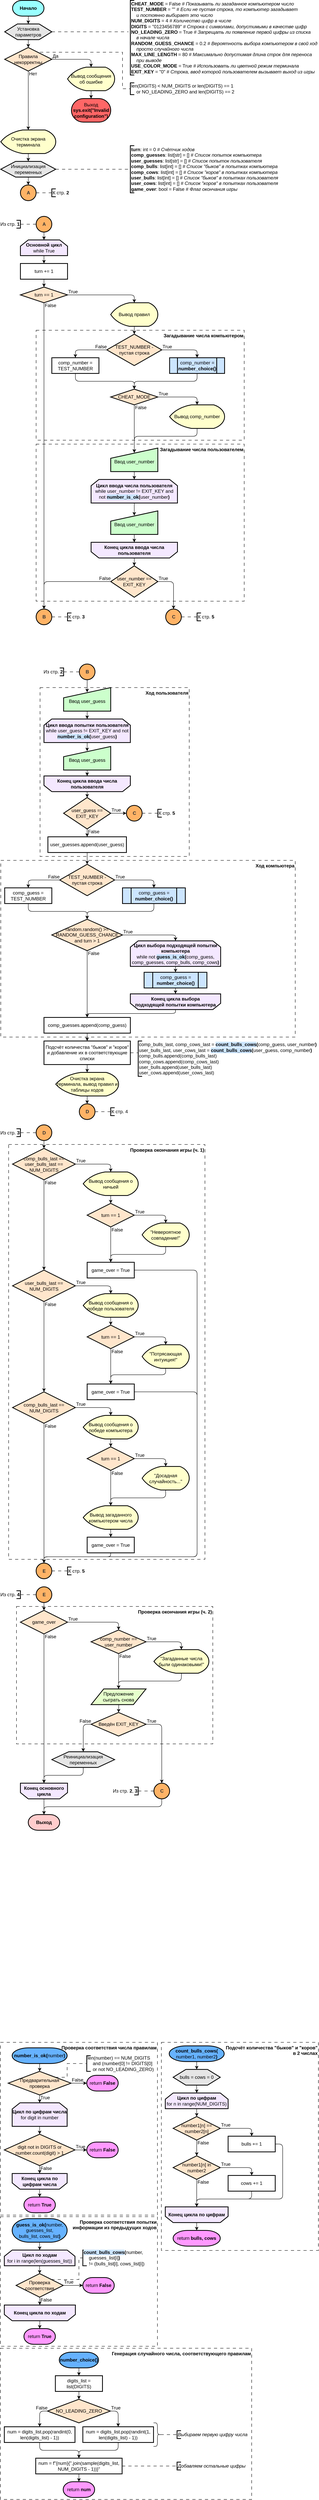 <mxfile version="24.5.1" type="device">
  <diagram name="Страница — 1" id="ZPjLWcdP4wXYT5eVfXNZ">
    <mxGraphModel dx="1420" dy="864" grid="1" gridSize="10" guides="1" tooltips="1" connect="1" arrows="1" fold="1" page="1" pageScale="1" pageWidth="827" pageHeight="1169" math="0" shadow="0">
      <root>
        <mxCell id="0" />
        <mxCell id="1" parent="0" />
        <mxCell id="JOZIRe-IsiZ8_lkxntsX-225" value="Проверка соответствия попытки&lt;div&gt;информации из предыдущих ходов&lt;/div&gt;" style="rounded=0;whiteSpace=wrap;absoluteArcSize=1;arcSize=14;strokeWidth=1;fillColor=none;dashed=1;align=right;verticalAlign=top;dashPattern=8 8;labelBackgroundColor=none;fontSize=12;html=1;fontStyle=1" vertex="1" parent="1">
          <mxGeometry x="9" y="6294" width="400" height="330" as="geometry" />
        </mxCell>
        <mxCell id="JOZIRe-IsiZ8_lkxntsX-223" value="Подсчёт количества &quot;быков&quot; и &quot;коров&quot;&lt;div&gt;в 2 числах&lt;/div&gt;" style="rounded=0;whiteSpace=wrap;absoluteArcSize=1;arcSize=14;strokeWidth=1;fillColor=none;dashed=1;align=right;verticalAlign=top;dashPattern=8 8;labelBackgroundColor=none;fontSize=12;html=1;fontStyle=1" vertex="1" parent="1">
          <mxGeometry x="419" y="5850" width="400" height="530" as="geometry" />
        </mxCell>
        <mxCell id="JOZIRe-IsiZ8_lkxntsX-224" value="Генерация случайного числа, соответствующего правилам" style="rounded=0;whiteSpace=wrap;absoluteArcSize=1;arcSize=14;strokeWidth=1;fillColor=none;dashed=1;align=right;verticalAlign=top;dashPattern=8 8;labelBackgroundColor=none;fontSize=12;html=1;fontStyle=1" vertex="1" parent="1">
          <mxGeometry x="9" y="6629" width="640" height="385" as="geometry" />
        </mxCell>
        <mxCell id="JOZIRe-IsiZ8_lkxntsX-222" value="Проверка соответствия числа правилам" style="rounded=0;whiteSpace=wrap;absoluteArcSize=1;arcSize=14;strokeWidth=1;fillColor=none;dashed=1;align=right;verticalAlign=top;dashPattern=8 8;labelBackgroundColor=none;fontSize=12;html=1;fontStyle=1" vertex="1" parent="1">
          <mxGeometry x="9" y="5850" width="400" height="440" as="geometry" />
        </mxCell>
        <mxCell id="dtc5sstX1tl3P8UYNjgF-72" value="Проверка окончания игры (ч. 2)" style="rounded=0;whiteSpace=wrap;absoluteArcSize=1;arcSize=14;strokeWidth=1;fillColor=none;dashed=1;align=right;verticalAlign=top;dashPattern=8 8;html=1;fontStyle=1" parent="1" vertex="1">
          <mxGeometry x="50" y="4740" width="500" height="350" as="geometry" />
        </mxCell>
        <mxCell id="l6-oM-2ZLuUmL7jtVN8_-132" value="Ход пользователя" style="rounded=0;whiteSpace=wrap;absoluteArcSize=1;arcSize=14;strokeWidth=1;fillColor=none;dashed=1;align=right;verticalAlign=top;dashPattern=8 8;labelBackgroundColor=none;fontSize=12;html=1;fontStyle=1" parent="1" vertex="1">
          <mxGeometry x="110" y="2400" width="380" height="430" as="geometry" />
        </mxCell>
        <mxCell id="l6-oM-2ZLuUmL7jtVN8_-147" value="Проверка окончания игры (ч. 1)" style="rounded=0;whiteSpace=wrap;absoluteArcSize=1;arcSize=14;strokeWidth=1;fillColor=none;dashed=1;align=right;verticalAlign=top;dashPattern=8 8;fontSize=12;html=1;fontStyle=1" parent="1" vertex="1">
          <mxGeometry x="30" y="3563.5" width="500" height="1056.5" as="geometry" />
        </mxCell>
        <mxCell id="l6-oM-2ZLuUmL7jtVN8_-146" value="Ход компьютера" style="rounded=0;whiteSpace=wrap;absoluteArcSize=1;arcSize=14;strokeWidth=1;fillColor=none;dashed=1;align=right;verticalAlign=top;dashPattern=8 8;fontSize=12;html=1;fontStyle=1" parent="1" vertex="1">
          <mxGeometry x="10" y="2840" width="750" height="450" as="geometry" />
        </mxCell>
        <mxCell id="l6-oM-2ZLuUmL7jtVN8_-129" value="Загадывание числа пользователем" style="rounded=0;whiteSpace=wrap;absoluteArcSize=1;arcSize=14;strokeWidth=1;fillColor=none;dashed=1;align=right;verticalAlign=top;dashPattern=8 8;labelBackgroundColor=none;fontSize=12;html=1;fontStyle=1" parent="1" vertex="1">
          <mxGeometry x="100" y="1780" width="530" height="400" as="geometry" />
        </mxCell>
        <mxCell id="l6-oM-2ZLuUmL7jtVN8_-96" value="Загадывание числа компьютером" style="rounded=0;whiteSpace=wrap;absoluteArcSize=1;arcSize=14;strokeWidth=1;fillColor=none;dashed=1;align=right;verticalAlign=top;dashPattern=8 8;labelBackgroundColor=none;fontSize=12;html=1;fontStyle=1" parent="1" vertex="1">
          <mxGeometry x="100" y="1490" width="530" height="280" as="geometry" />
        </mxCell>
        <mxCell id="QpORSHQRTYa0dO9zOxIa-23" value="" style="edgeStyle=orthogonalEdgeStyle;orthogonalLoop=1;jettySize=auto;exitX=0.5;exitY=1;exitDx=0;exitDy=0;exitPerimeter=0;entryX=0.5;entryY=0;entryDx=0;entryDy=0;labelBackgroundColor=none;fontColor=default;rounded=1;curved=0;flowAnimation=0;fontSize=12;html=1;" parent="1" source="QpORSHQRTYa0dO9zOxIa-12" target="QpORSHQRTYa0dO9zOxIa-14" edge="1">
          <mxGeometry relative="1" as="geometry" />
        </mxCell>
        <mxCell id="QpORSHQRTYa0dO9zOxIa-12" value="&lt;b&gt;Начало&lt;/b&gt;" style="strokeWidth=2;shape=mxgraph.flowchart.terminator;whiteSpace=wrap;labelBackgroundColor=none;fillColor=#99FFFF;strokeColor=#000000;fontSize=12;fillStyle=auto;html=1;" parent="1" vertex="1">
          <mxGeometry x="40" y="650" width="80" height="40" as="geometry" />
        </mxCell>
        <mxCell id="QpORSHQRTYa0dO9zOxIa-14" value="Установка параметров" style="verticalLabelPosition=middle;verticalAlign=middle;shape=hexagon;perimeter=hexagonPerimeter2;arcSize=6;size=0.27;labelPosition=center;align=center;whiteSpace=wrap;strokeWidth=2;labelBackgroundColor=none;fontSize=12;strokeColor=#000000;fillColor=#E6E6E6;html=1;" parent="1" vertex="1">
          <mxGeometry x="20" y="710" width="120" height="40" as="geometry" />
        </mxCell>
        <mxCell id="QpORSHQRTYa0dO9zOxIa-34" value="" style="edgeStyle=orthogonalEdgeStyle;orthogonalLoop=1;jettySize=auto;exitX=0.5;exitY=1;exitDx=0;exitDy=0;entryX=0.5;entryY=0;entryDx=0;entryDy=0;labelBackgroundColor=none;fontColor=default;rounded=1;curved=0;flowAnimation=0;fontSize=12;html=1;" parent="1" source="l6-oM-2ZLuUmL7jtVN8_-92" target="QpORSHQRTYa0dO9zOxIa-26" edge="1">
          <mxGeometry relative="1" as="geometry">
            <mxPoint x="180" y="1280" as="sourcePoint" />
          </mxGeometry>
        </mxCell>
        <mxCell id="QpORSHQRTYa0dO9zOxIa-26" value="turn += 1" style="rounded=0;whiteSpace=wrap;absoluteArcSize=1;arcSize=14;strokeWidth=2;labelBackgroundColor=none;fontSize=12;strokeColor=#000000;html=1;" parent="1" vertex="1">
          <mxGeometry x="60" y="1320" width="120" height="40" as="geometry" />
        </mxCell>
        <mxCell id="QpORSHQRTYa0dO9zOxIa-27" value="turn == 1" style="strokeWidth=2;shape=mxgraph.flowchart.decision;whiteSpace=wrap;labelBackgroundColor=none;fillColor=#FFE6CC;strokeColor=#000000;fontSize=12;html=1;" parent="1" vertex="1">
          <mxGeometry x="60" y="1380" width="120" height="40" as="geometry" />
        </mxCell>
        <mxCell id="QpORSHQRTYa0dO9zOxIa-28" value="Вывод правил" style="strokeWidth=2;shape=mxgraph.flowchart.display;whiteSpace=wrap;labelBackgroundColor=none;fillColor=#FFFFCC;strokeColor=#000000;fontSize=12;html=1;" parent="1" vertex="1">
          <mxGeometry x="290" y="1420" width="120" height="60" as="geometry" />
        </mxCell>
        <mxCell id="QpORSHQRTYa0dO9zOxIa-38" value="" style="edgeStyle=orthogonalEdgeStyle;orthogonalLoop=1;jettySize=auto;exitX=0;exitY=0.5;exitDx=0;exitDy=0;labelPosition=center;verticalLabelPosition=middle;align=center;verticalAlign=middle;labelBackgroundColor=none;fontColor=default;exitPerimeter=0;entryX=0.5;entryY=0;entryDx=0;entryDy=0;rounded=1;curved=0;flowAnimation=0;fontSize=12;html=1;" parent="1" source="QpORSHQRTYa0dO9zOxIa-29" target="QpORSHQRTYa0dO9zOxIa-31" edge="1">
          <mxGeometry relative="1" as="geometry">
            <mxPoint x="585" y="2190" as="targetPoint" />
          </mxGeometry>
        </mxCell>
        <mxCell id="QpORSHQRTYa0dO9zOxIa-43" value="False" style="edgeLabel;align=right;verticalAlign=bottom;resizable=0;points=[];labelBackgroundColor=none;noLabel=0;comic=0;fontSize=12;html=1;" parent="QpORSHQRTYa0dO9zOxIa-38" vertex="1" connectable="0">
          <mxGeometry x="-1" relative="1" as="geometry">
            <mxPoint as="offset" />
          </mxGeometry>
        </mxCell>
        <mxCell id="QpORSHQRTYa0dO9zOxIa-39" value="" style="edgeStyle=orthogonalEdgeStyle;orthogonalLoop=1;jettySize=auto;labelBackgroundColor=none;fontColor=default;entryX=0.5;entryY=0;entryDx=0;entryDy=0;exitX=1;exitY=0.5;exitDx=0;exitDy=0;exitPerimeter=0;rounded=1;curved=0;flowAnimation=0;fontSize=12;html=1;" parent="1" source="QpORSHQRTYa0dO9zOxIa-29" target="QpORSHQRTYa0dO9zOxIa-32" edge="1">
          <mxGeometry relative="1" as="geometry">
            <mxPoint x="395" y="2155" as="sourcePoint" />
            <mxPoint x="105" y="2150" as="targetPoint" />
          </mxGeometry>
        </mxCell>
        <mxCell id="QpORSHQRTYa0dO9zOxIa-52" value="True" style="edgeLabel;align=left;verticalAlign=bottom;resizable=0;points=[];fontSize=12;labelBackgroundColor=none;html=1;" parent="QpORSHQRTYa0dO9zOxIa-39" vertex="1" connectable="0">
          <mxGeometry x="-1" relative="1" as="geometry">
            <mxPoint as="offset" />
          </mxGeometry>
        </mxCell>
        <mxCell id="QpORSHQRTYa0dO9zOxIa-29" value="TEST_NUMBER -&lt;br&gt;пустая строка" style="strokeWidth=2;shape=mxgraph.flowchart.decision;whiteSpace=wrap;labelBackgroundColor=none;fontSize=12;fillColor=#FFE6CC;strokeColor=#000000;html=1;" parent="1" vertex="1">
          <mxGeometry x="280" y="1500" width="140" height="80" as="geometry" />
        </mxCell>
        <mxCell id="QpORSHQRTYa0dO9zOxIa-56" value="" style="edgeStyle=orthogonalEdgeStyle;rounded=1;orthogonalLoop=1;jettySize=auto;exitX=0.5;exitY=1;exitDx=0;exitDy=0;entryX=0.5;entryY=0;entryDx=0;entryDy=0;entryPerimeter=0;curved=0;flowAnimation=0;fontSize=12;html=1;" parent="1" source="QpORSHQRTYa0dO9zOxIa-31" target="QpORSHQRTYa0dO9zOxIa-46" edge="1">
          <mxGeometry relative="1" as="geometry">
            <mxPoint x="275" y="2290" as="targetPoint" />
          </mxGeometry>
        </mxCell>
        <mxCell id="QpORSHQRTYa0dO9zOxIa-31" value="comp_number = TEST_NUMBER" style="rounded=0;whiteSpace=wrap;absoluteArcSize=1;arcSize=14;strokeWidth=2;fontSize=12;html=1;" parent="1" vertex="1">
          <mxGeometry x="140" y="1560" width="120" height="40" as="geometry" />
        </mxCell>
        <mxCell id="QpORSHQRTYa0dO9zOxIa-32" value="comp_number = &lt;b&gt;number_choice()&lt;/b&gt;" style="verticalLabelPosition=middle;verticalAlign=middle;shape=process;whiteSpace=wrap;rounded=0;size=0.14;arcSize=6;labelPosition=center;align=center;fillColor=#CCE5FF;strokeColor=#000000;strokeWidth=2;fontSize=12;html=1;" parent="1" vertex="1">
          <mxGeometry x="440" y="1560" width="140" height="40" as="geometry" />
        </mxCell>
        <mxCell id="QpORSHQRTYa0dO9zOxIa-36" value="" style="edgeStyle=orthogonalEdgeStyle;orthogonalLoop=1;jettySize=auto;exitX=1;exitY=0.5;exitDx=0;exitDy=0;exitPerimeter=0;entryX=0.5;entryY=0;entryDx=0;entryDy=0;entryPerimeter=0;labelBackgroundColor=none;fontColor=default;rounded=1;curved=0;flowAnimation=0;fontSize=12;html=1;" parent="1" source="QpORSHQRTYa0dO9zOxIa-27" target="QpORSHQRTYa0dO9zOxIa-28" edge="1">
          <mxGeometry relative="1" as="geometry">
            <mxPoint x="170" y="1400" as="sourcePoint" />
          </mxGeometry>
        </mxCell>
        <mxCell id="QpORSHQRTYa0dO9zOxIa-51" value="True" style="edgeLabel;align=left;verticalAlign=bottom;resizable=0;points=[];fontSize=12;labelBackgroundColor=none;html=1;" parent="QpORSHQRTYa0dO9zOxIa-36" vertex="1" connectable="0">
          <mxGeometry x="-1" relative="1" as="geometry">
            <mxPoint as="offset" />
          </mxGeometry>
        </mxCell>
        <mxCell id="QpORSHQRTYa0dO9zOxIa-37" value="" style="edgeStyle=orthogonalEdgeStyle;orthogonalLoop=1;jettySize=auto;exitX=0.5;exitY=1;exitDx=0;exitDy=0;exitPerimeter=0;entryX=0.5;entryY=0;entryDx=0;entryDy=0;entryPerimeter=0;labelBackgroundColor=none;fontColor=default;rounded=1;curved=0;flowAnimation=0;fontSize=12;html=1;" parent="1" source="QpORSHQRTYa0dO9zOxIa-28" target="QpORSHQRTYa0dO9zOxIa-29" edge="1">
          <mxGeometry relative="1" as="geometry" />
        </mxCell>
        <mxCell id="QpORSHQRTYa0dO9zOxIa-46" value="CHEAT_MODE" style="strokeWidth=2;shape=mxgraph.flowchart.decision;whiteSpace=wrap;fillColor=#FFE6CC;strokeColor=#000000;fontSize=12;html=1;" parent="1" vertex="1">
          <mxGeometry x="290" y="1640" width="120" height="40" as="geometry" />
        </mxCell>
        <mxCell id="QpORSHQRTYa0dO9zOxIa-47" value="Вывод comp_number" style="strokeWidth=2;shape=mxgraph.flowchart.display;whiteSpace=wrap;labelBackgroundColor=none;fillColor=#FFFFCC;strokeColor=#000000;fontSize=12;html=1;" parent="1" vertex="1">
          <mxGeometry x="440" y="1680" width="140" height="60" as="geometry" />
        </mxCell>
        <mxCell id="QpORSHQRTYa0dO9zOxIa-48" value="" style="edgeStyle=orthogonalEdgeStyle;orthogonalLoop=1;jettySize=auto;exitX=1;exitY=0.5;exitDx=0;exitDy=0;exitPerimeter=0;entryX=0.5;entryY=0;entryDx=0;entryDy=0;entryPerimeter=0;labelBackgroundColor=none;fontColor=default;rounded=1;curved=0;flowAnimation=0;fontSize=12;html=1;" parent="1" source="QpORSHQRTYa0dO9zOxIa-46" target="QpORSHQRTYa0dO9zOxIa-47" edge="1">
          <mxGeometry relative="1" as="geometry" />
        </mxCell>
        <mxCell id="QpORSHQRTYa0dO9zOxIa-53" value="True" style="edgeLabel;align=left;verticalAlign=bottom;resizable=0;points=[];fontSize=12;labelBackgroundColor=none;html=1;" parent="QpORSHQRTYa0dO9zOxIa-48" vertex="1" connectable="0">
          <mxGeometry x="-1" relative="1" as="geometry">
            <mxPoint as="offset" />
          </mxGeometry>
        </mxCell>
        <mxCell id="QpORSHQRTYa0dO9zOxIa-49" value="" style="edgeStyle=orthogonalEdgeStyle;rounded=1;orthogonalLoop=1;jettySize=auto;exitX=0.5;exitY=1;exitDx=0;exitDy=0;curved=0;flowAnimation=0;fontSize=12;entryX=0.5;entryY=0;entryDx=0;entryDy=0;entryPerimeter=0;html=1;" parent="1" source="QpORSHQRTYa0dO9zOxIa-32" target="QpORSHQRTYa0dO9zOxIa-46" edge="1">
          <mxGeometry relative="1" as="geometry">
            <mxPoint x="280" y="1660" as="targetPoint" />
          </mxGeometry>
        </mxCell>
        <mxCell id="QpORSHQRTYa0dO9zOxIa-54" value="" style="edgeStyle=orthogonalEdgeStyle;orthogonalLoop=1;jettySize=auto;labelBackgroundColor=none;fontColor=default;exitX=0.5;exitY=1;exitDx=0;exitDy=0;exitPerimeter=0;entryX=0.5;entryY=0.2;entryDx=0;entryDy=0;entryPerimeter=0;rounded=1;curved=0;flowAnimation=0;fontSize=12;html=1;" parent="1" source="QpORSHQRTYa0dO9zOxIa-46" target="QpORSHQRTYa0dO9zOxIa-60" edge="1">
          <mxGeometry relative="1" as="geometry">
            <mxPoint x="230" y="2380" as="sourcePoint" />
            <mxPoint x="350" y="2400" as="targetPoint" />
          </mxGeometry>
        </mxCell>
        <mxCell id="QpORSHQRTYa0dO9zOxIa-55" value="False" style="edgeLabel;align=left;verticalAlign=top;resizable=0;points=[];fontSize=12;labelBackgroundColor=none;html=1;" parent="QpORSHQRTYa0dO9zOxIa-54" vertex="1" connectable="0">
          <mxGeometry x="-1" relative="1" as="geometry">
            <mxPoint y="-7" as="offset" />
          </mxGeometry>
        </mxCell>
        <mxCell id="QpORSHQRTYa0dO9zOxIa-57" value="" style="edgeStyle=orthogonalEdgeStyle;orthogonalLoop=1;jettySize=auto;labelBackgroundColor=none;fontColor=default;exitX=0.5;exitY=1;exitDx=0;exitDy=0;exitPerimeter=0;entryX=0.5;entryY=0;entryDx=0;entryDy=0;entryPerimeter=0;rounded=1;curved=0;flowAnimation=0;fontSize=12;html=1;" parent="1" source="QpORSHQRTYa0dO9zOxIa-27" target="dtc5sstX1tl3P8UYNjgF-48" edge="1">
          <mxGeometry relative="1" as="geometry">
            <mxPoint x="105" y="2223" as="sourcePoint" />
            <mxPoint x="105" y="2253" as="targetPoint" />
          </mxGeometry>
        </mxCell>
        <mxCell id="QpORSHQRTYa0dO9zOxIa-58" value="False" style="edgeLabel;align=left;verticalAlign=top;resizable=0;points=[];fontSize=12;spacing=2;labelBackgroundColor=none;html=1;" parent="QpORSHQRTYa0dO9zOxIa-57" vertex="1" connectable="0">
          <mxGeometry x="-1" relative="1" as="geometry">
            <mxPoint y="-7" as="offset" />
          </mxGeometry>
        </mxCell>
        <mxCell id="QpORSHQRTYa0dO9zOxIa-59" value="" style="edgeStyle=orthogonalEdgeStyle;rounded=1;orthogonalLoop=1;jettySize=auto;exitX=0.5;exitY=1;exitDx=0;exitDy=0;exitPerimeter=0;curved=0;flowAnimation=0;fontSize=12;entryX=0.5;entryY=0.2;entryDx=0;entryDy=0;entryPerimeter=0;html=1;" parent="1" source="QpORSHQRTYa0dO9zOxIa-47" target="QpORSHQRTYa0dO9zOxIa-60" edge="1">
          <mxGeometry relative="1" as="geometry">
            <mxPoint x="350" y="1760" as="targetPoint" />
            <mxPoint x="530" y="1800" as="sourcePoint" />
            <Array as="points">
              <mxPoint x="510" y="1760" />
              <mxPoint x="350" y="1760" />
            </Array>
          </mxGeometry>
        </mxCell>
        <mxCell id="QpORSHQRTYa0dO9zOxIa-60" value="Ввод user_number" style="strokeWidth=2;shape=manualInput;whiteSpace=wrap;rounded=0;size=26;arcSize=11;fillColor=#CCFFCC;strokeColor=#000000;spacingTop=10;fontSize=12;html=1;" parent="1" vertex="1">
          <mxGeometry x="290" y="1790" width="120" height="60" as="geometry" />
        </mxCell>
        <mxCell id="QpORSHQRTYa0dO9zOxIa-74" value="Ввод user_number" style="strokeWidth=2;shape=manualInput;whiteSpace=wrap;rounded=0;size=26;arcSize=11;fillColor=#CCFFCC;strokeColor=#000000;spacingTop=10;fontSize=12;html=1;" parent="1" vertex="1">
          <mxGeometry x="290" y="1950" width="120" height="60" as="geometry" />
        </mxCell>
        <mxCell id="QpORSHQRTYa0dO9zOxIa-75" value="user_number == EXIT_KEY" style="strokeWidth=2;shape=mxgraph.flowchart.decision;whiteSpace=wrap;labelBackgroundColor=none;fillColor=#FFE6CC;strokeColor=#000000;fontSize=12;html=1;" parent="1" vertex="1">
          <mxGeometry x="290" y="2090" width="120" height="80" as="geometry" />
        </mxCell>
        <mxCell id="QpORSHQRTYa0dO9zOxIa-76" value="" style="edgeStyle=orthogonalEdgeStyle;orthogonalLoop=1;jettySize=auto;exitX=1;exitY=0.5;exitDx=0;exitDy=0;exitPerimeter=0;labelBackgroundColor=none;fontColor=default;rounded=1;curved=0;flowAnimation=0;fontSize=12;entryX=0.5;entryY=0;entryDx=0;entryDy=0;entryPerimeter=0;html=1;" parent="1" source="QpORSHQRTYa0dO9zOxIa-75" target="dtc5sstX1tl3P8UYNjgF-51" edge="1">
          <mxGeometry relative="1" as="geometry">
            <mxPoint x="-90" y="4880" as="targetPoint" />
          </mxGeometry>
        </mxCell>
        <mxCell id="QpORSHQRTYa0dO9zOxIa-77" value="True" style="edgeLabel;align=left;verticalAlign=bottom;resizable=0;points=[];fontSize=12;labelBackgroundColor=none;html=1;" parent="QpORSHQRTYa0dO9zOxIa-76" vertex="1" connectable="0">
          <mxGeometry x="-1" relative="1" as="geometry">
            <mxPoint as="offset" />
          </mxGeometry>
        </mxCell>
        <mxCell id="QpORSHQRTYa0dO9zOxIa-78" value="" style="edgeStyle=orthogonalEdgeStyle;orthogonalLoop=1;jettySize=auto;labelBackgroundColor=none;fontColor=default;exitX=0;exitY=0.5;exitDx=0;exitDy=0;exitPerimeter=0;rounded=1;curved=0;flowAnimation=0;fontSize=12;entryX=0.5;entryY=0;entryDx=0;entryDy=0;entryPerimeter=0;html=1;" parent="1" source="QpORSHQRTYa0dO9zOxIa-75" target="dtc5sstX1tl3P8UYNjgF-48" edge="1">
          <mxGeometry relative="1" as="geometry">
            <mxPoint x="560" y="2435" as="sourcePoint" />
            <mxPoint x="150" y="2130" as="targetPoint" />
          </mxGeometry>
        </mxCell>
        <mxCell id="QpORSHQRTYa0dO9zOxIa-79" value="False" style="edgeLabel;align=right;verticalAlign=bottom;resizable=0;points=[];fontSize=12;labelBackgroundColor=none;html=1;" parent="QpORSHQRTYa0dO9zOxIa-78" vertex="1" connectable="0">
          <mxGeometry x="-1" relative="1" as="geometry">
            <mxPoint as="offset" />
          </mxGeometry>
        </mxCell>
        <mxCell id="QpORSHQRTYa0dO9zOxIa-85" value="Ввод user_guess" style="strokeWidth=2;shape=manualInput;whiteSpace=wrap;rounded=0;size=26;arcSize=11;fillColor=#CCFFCC;strokeColor=#000000;spacingTop=10;fontSize=12;html=1;" parent="1" vertex="1">
          <mxGeometry x="170" y="2400" width="120" height="60" as="geometry" />
        </mxCell>
        <mxCell id="QpORSHQRTYa0dO9zOxIa-89" value="" style="edgeStyle=orthogonalEdgeStyle;orthogonalLoop=1;jettySize=auto;labelBackgroundColor=none;fontColor=default;exitX=0.5;exitY=1;exitDx=0;exitDy=0;rounded=1;curved=0;flowAnimation=0;fontSize=12;entryX=0.5;entryY=0;entryDx=0;entryDy=0;html=1;" parent="1" source="QpORSHQRTYa0dO9zOxIa-85" target="l6-oM-2ZLuUmL7jtVN8_-130" edge="1">
          <mxGeometry relative="1" as="geometry">
            <mxPoint x="325" y="2715" as="sourcePoint" />
            <mxPoint x="230" y="2480" as="targetPoint" />
          </mxGeometry>
        </mxCell>
        <mxCell id="QpORSHQRTYa0dO9zOxIa-93" value="" style="edgeStyle=orthogonalEdgeStyle;rounded=1;orthogonalLoop=1;jettySize=auto;exitX=0.5;exitY=1;exitDx=0;exitDy=0;entryX=0.5;entryY=0.2;entryDx=0;entryDy=0;entryPerimeter=0;curved=0;flowAnimation=0;fontSize=12;html=1;" parent="1" source="l6-oM-2ZLuUmL7jtVN8_-130" target="QpORSHQRTYa0dO9zOxIa-95" edge="1">
          <mxGeometry relative="1" as="geometry">
            <mxPoint x="350" y="2520" as="sourcePoint" />
          </mxGeometry>
        </mxCell>
        <mxCell id="QpORSHQRTYa0dO9zOxIa-95" value="Ввод user_guess" style="strokeWidth=2;shape=manualInput;whiteSpace=wrap;rounded=0;size=26;arcSize=11;fillColor=#CCFFCC;strokeColor=#000000;spacingTop=10;fontSize=12;html=1;" parent="1" vertex="1">
          <mxGeometry x="170" y="2550" width="120" height="60" as="geometry" />
        </mxCell>
        <mxCell id="QpORSHQRTYa0dO9zOxIa-101" value="" style="edgeStyle=orthogonalEdgeStyle;rounded=1;orthogonalLoop=1;jettySize=auto;exitX=0.5;exitY=1;exitDx=0;exitDy=0;entryX=0.5;entryY=0;entryDx=0;entryDy=0;curved=0;flowAnimation=0;fontSize=12;html=1;" parent="1" source="QpORSHQRTYa0dO9zOxIa-95" target="l6-oM-2ZLuUmL7jtVN8_-131" edge="1">
          <mxGeometry relative="1" as="geometry">
            <mxPoint x="350" y="2650" as="targetPoint" />
          </mxGeometry>
        </mxCell>
        <mxCell id="QpORSHQRTYa0dO9zOxIa-106" value="" style="edgeStyle=orthogonalEdgeStyle;rounded=1;orthogonalLoop=1;jettySize=auto;exitX=0.5;exitY=1;exitDx=0;exitDy=0;entryX=0.5;entryY=0;entryDx=0;entryDy=0;entryPerimeter=0;curved=0;flowAnimation=0;fontSize=12;html=1;" parent="1" source="l6-oM-2ZLuUmL7jtVN8_-131" target="QpORSHQRTYa0dO9zOxIa-112" edge="1">
          <mxGeometry relative="1" as="geometry">
            <mxPoint x="230" y="2680" as="sourcePoint" />
          </mxGeometry>
        </mxCell>
        <mxCell id="QpORSHQRTYa0dO9zOxIa-108" value="" style="edgeStyle=orthogonalEdgeStyle;rounded=1;orthogonalLoop=1;jettySize=auto;exitX=0.5;exitY=1;exitDx=0;exitDy=0;entryX=0.5;entryY=0;entryDx=0;entryDy=0;entryPerimeter=0;curved=0;flowAnimation=0;fontSize=12;html=1;" parent="1" source="QpORSHQRTYa0dO9zOxIa-105" target="adLgrtj3pPK5gtZ34FL5-14" edge="1">
          <mxGeometry relative="1" as="geometry">
            <mxPoint x="125" y="3225" as="targetPoint" />
          </mxGeometry>
        </mxCell>
        <mxCell id="QpORSHQRTYa0dO9zOxIa-105" value="user_guesses.append(user_guess)" style="rounded=0;whiteSpace=wrap;absoluteArcSize=1;arcSize=14;strokeWidth=2;fontSize=12;html=1;" parent="1" vertex="1">
          <mxGeometry x="130" y="2780" width="200" height="40" as="geometry" />
        </mxCell>
        <mxCell id="QpORSHQRTYa0dO9zOxIa-109" value="" style="edgeStyle=orthogonalEdgeStyle;rounded=1;orthogonalLoop=1;jettySize=auto;exitX=0.5;exitY=1;exitDx=0;exitDy=0;curved=0;flowAnimation=0;fontSize=12;html=1;" parent="1" source="QpORSHQRTYa0dO9zOxIa-60" edge="1">
          <mxGeometry relative="1" as="geometry">
            <mxPoint x="350" y="1870" as="targetPoint" />
          </mxGeometry>
        </mxCell>
        <mxCell id="QpORSHQRTYa0dO9zOxIa-112" value="user_guess == EXIT_KEY" style="strokeWidth=2;shape=mxgraph.flowchart.decision;whiteSpace=wrap;labelBackgroundColor=none;fillColor=#FFE6CC;strokeColor=#000000;fontSize=12;html=1;" parent="1" vertex="1">
          <mxGeometry x="170" y="2680" width="120" height="80" as="geometry" />
        </mxCell>
        <mxCell id="QpORSHQRTYa0dO9zOxIa-113" value="" style="edgeStyle=orthogonalEdgeStyle;orthogonalLoop=1;jettySize=auto;exitX=1;exitY=0.5;exitDx=0;exitDy=0;exitPerimeter=0;labelBackgroundColor=none;fontColor=default;rounded=1;curved=0;flowAnimation=0;fontSize=12;entryX=0;entryY=0.5;entryDx=0;entryDy=0;entryPerimeter=0;html=1;" parent="1" source="QpORSHQRTYa0dO9zOxIa-112" target="dtc5sstX1tl3P8UYNjgF-62" edge="1">
          <mxGeometry relative="1" as="geometry">
            <mxPoint x="820" y="2720" as="targetPoint" />
          </mxGeometry>
        </mxCell>
        <mxCell id="QpORSHQRTYa0dO9zOxIa-114" value="True" style="edgeLabel;align=left;verticalAlign=bottom;resizable=0;points=[];fontSize=12;labelBackgroundColor=none;html=1;" parent="QpORSHQRTYa0dO9zOxIa-113" vertex="1" connectable="0">
          <mxGeometry x="-1" relative="1" as="geometry">
            <mxPoint as="offset" />
          </mxGeometry>
        </mxCell>
        <mxCell id="QpORSHQRTYa0dO9zOxIa-115" value="" style="edgeStyle=orthogonalEdgeStyle;orthogonalLoop=1;jettySize=auto;labelBackgroundColor=none;fontColor=default;exitX=0.5;exitY=1;exitDx=0;exitDy=0;exitPerimeter=0;entryX=0.5;entryY=0;entryDx=0;entryDy=0;rounded=1;curved=0;flowAnimation=0;fontSize=12;html=1;" parent="1" source="QpORSHQRTYa0dO9zOxIa-112" target="QpORSHQRTYa0dO9zOxIa-105" edge="1">
          <mxGeometry relative="1" as="geometry">
            <mxPoint x="510" y="3135" as="sourcePoint" />
            <mxPoint x="125" y="3105" as="targetPoint" />
          </mxGeometry>
        </mxCell>
        <mxCell id="QpORSHQRTYa0dO9zOxIa-116" value="False" style="edgeLabel;align=left;verticalAlign=top;resizable=0;points=[];fontSize=12;labelBackgroundColor=none;html=1;" parent="QpORSHQRTYa0dO9zOxIa-115" vertex="1" connectable="0">
          <mxGeometry x="-1" relative="1" as="geometry">
            <mxPoint y="-7" as="offset" />
          </mxGeometry>
        </mxCell>
        <mxCell id="QpORSHQRTYa0dO9zOxIa-117" value="&lt;b&gt;Выход&lt;/b&gt;" style="strokeWidth=2;shape=mxgraph.flowchart.terminator;whiteSpace=wrap;labelBackgroundColor=none;fillColor=#FFCCCC;strokeColor=#000000;fontSize=12;html=1;" parent="1" vertex="1">
          <mxGeometry x="80" y="5270" width="80" height="40" as="geometry" />
        </mxCell>
        <mxCell id="QpORSHQRTYa0dO9zOxIa-120" value="" style="edgeStyle=orthogonalEdgeStyle;rounded=1;orthogonalLoop=1;jettySize=auto;exitX=0.5;exitY=1;exitDx=0;exitDy=0;entryX=0.5;entryY=0;entryDx=0;entryDy=0;curved=0;flowAnimation=0;fontSize=12;html=1;" parent="1" source="QpORSHQRTYa0dO9zOxIa-74" target="l6-oM-2ZLuUmL7jtVN8_-128" edge="1">
          <mxGeometry relative="1" as="geometry">
            <mxPoint x="470" y="2030" as="targetPoint" />
          </mxGeometry>
        </mxCell>
        <mxCell id="adLgrtj3pPK5gtZ34FL5-11" value="" style="edgeStyle=orthogonalEdgeStyle;rounded=1;orthogonalLoop=1;jettySize=auto;exitX=0.5;exitY=1;exitDx=0;exitDy=0;entryX=0.5;entryY=0;entryDx=0;entryDy=0;entryPerimeter=0;fontFamily=Helvetica;fontSize=12;fontColor=default;curved=0;html=1;" parent="1" source="QpORSHQRTYa0dO9zOxIa-26" target="QpORSHQRTYa0dO9zOxIa-27" edge="1">
          <mxGeometry relative="1" as="geometry" />
        </mxCell>
        <mxCell id="adLgrtj3pPK5gtZ34FL5-13" value="" style="edgeStyle=orthogonalEdgeStyle;rounded=1;orthogonalLoop=1;jettySize=auto;exitX=0.5;exitY=1;exitDx=0;exitDy=0;entryX=0.5;entryY=0;entryDx=0;entryDy=0;entryPerimeter=0;fontFamily=Helvetica;fontSize=12;fontColor=default;curved=0;labelBackgroundColor=none;html=1;" parent="1" source="QpORSHQRTYa0dO9zOxIa-14" target="adLgrtj3pPK5gtZ34FL5-27" edge="1">
          <mxGeometry relative="1" as="geometry" />
        </mxCell>
        <mxCell id="adLgrtj3pPK5gtZ34FL5-14" value="TEST_NUMBER -&lt;br&gt;пустая строка" style="strokeWidth=2;shape=mxgraph.flowchart.decision;whiteSpace=wrap;labelBackgroundColor=none;fontSize=12;fillColor=#FFE6CC;strokeColor=#000000;html=1;" parent="1" vertex="1">
          <mxGeometry x="160" y="2850" width="140" height="80" as="geometry" />
        </mxCell>
        <mxCell id="adLgrtj3pPK5gtZ34FL5-15" value="" style="edgeStyle=orthogonalEdgeStyle;orthogonalLoop=1;jettySize=auto;exitX=0;exitY=0.5;exitDx=0;exitDy=0;labelPosition=center;verticalLabelPosition=middle;align=center;verticalAlign=middle;labelBackgroundColor=none;fontColor=default;exitPerimeter=0;entryX=0.5;entryY=0;entryDx=0;entryDy=0;rounded=1;curved=0;flowAnimation=0;fontSize=12;html=1;" parent="1" source="adLgrtj3pPK5gtZ34FL5-14" target="adLgrtj3pPK5gtZ34FL5-20" edge="1">
          <mxGeometry relative="1" as="geometry">
            <mxPoint x="230" y="2950" as="targetPoint" />
          </mxGeometry>
        </mxCell>
        <mxCell id="adLgrtj3pPK5gtZ34FL5-16" value="False" style="edgeLabel;align=right;verticalAlign=bottom;resizable=0;points=[];labelBackgroundColor=none;noLabel=0;comic=0;fontSize=12;html=1;" parent="adLgrtj3pPK5gtZ34FL5-15" vertex="1" connectable="0">
          <mxGeometry x="-1" relative="1" as="geometry">
            <mxPoint as="offset" />
          </mxGeometry>
        </mxCell>
        <mxCell id="adLgrtj3pPK5gtZ34FL5-17" value="" style="edgeStyle=orthogonalEdgeStyle;orthogonalLoop=1;jettySize=auto;labelBackgroundColor=none;fontColor=default;entryX=0.5;entryY=0;entryDx=0;entryDy=0;exitX=1;exitY=0.5;exitDx=0;exitDy=0;exitPerimeter=0;rounded=1;curved=0;flowAnimation=0;fontSize=12;html=1;" parent="1" source="adLgrtj3pPK5gtZ34FL5-14" target="adLgrtj3pPK5gtZ34FL5-21" edge="1">
          <mxGeometry relative="1" as="geometry">
            <mxPoint x="345" y="3505" as="sourcePoint" />
            <mxPoint x="410" y="2910" as="targetPoint" />
          </mxGeometry>
        </mxCell>
        <mxCell id="adLgrtj3pPK5gtZ34FL5-18" value="True" style="edgeLabel;align=left;verticalAlign=bottom;resizable=0;points=[];fontSize=12;labelBackgroundColor=none;html=1;" parent="adLgrtj3pPK5gtZ34FL5-17" vertex="1" connectable="0">
          <mxGeometry x="-1" relative="1" as="geometry">
            <mxPoint as="offset" />
          </mxGeometry>
        </mxCell>
        <mxCell id="9pMxAvNoSK3F6YS15ewJ-14" value="" style="edgeStyle=orthogonalEdgeStyle;rounded=1;orthogonalLoop=1;jettySize=auto;exitX=0.5;exitY=1;exitDx=0;exitDy=0;curved=0;entryX=0.5;entryY=0;entryDx=0;entryDy=0;entryPerimeter=0;fontSize=12;html=1;" parent="1" source="adLgrtj3pPK5gtZ34FL5-20" target="9pMxAvNoSK3F6YS15ewJ-24" edge="1">
          <mxGeometry relative="1" as="geometry">
            <mxPoint x="230" y="3030" as="targetPoint" />
          </mxGeometry>
        </mxCell>
        <mxCell id="adLgrtj3pPK5gtZ34FL5-20" value="comp_guess = TEST_NUMBER" style="rounded=0;whiteSpace=wrap;absoluteArcSize=1;arcSize=14;strokeWidth=2;fontSize=12;html=1;" parent="1" vertex="1">
          <mxGeometry x="20" y="2910" width="120" height="40" as="geometry" />
        </mxCell>
        <mxCell id="adLgrtj3pPK5gtZ34FL5-21" value="comp_guess = &lt;b&gt;number_choice()&lt;/b&gt;" style="verticalLabelPosition=middle;verticalAlign=middle;shape=process;whiteSpace=wrap;rounded=0;size=0.14;arcSize=6;labelPosition=center;align=center;fillColor=#CCE5FF;strokeColor=#000000;strokeWidth=2;fontSize=12;html=1;" parent="1" vertex="1">
          <mxGeometry x="320" y="2910" width="160" height="40" as="geometry" />
        </mxCell>
        <mxCell id="adLgrtj3pPK5gtZ34FL5-22" value="" style="edgeStyle=orthogonalEdgeStyle;rounded=1;orthogonalLoop=1;jettySize=auto;exitX=0.5;exitY=1;exitDx=0;exitDy=0;curved=0;flowAnimation=0;fontSize=12;entryX=0.5;entryY=0;entryDx=0;entryDy=0;entryPerimeter=0;html=1;" parent="1" source="adLgrtj3pPK5gtZ34FL5-21" target="9pMxAvNoSK3F6YS15ewJ-24" edge="1">
          <mxGeometry relative="1" as="geometry">
            <mxPoint x="230" y="3010" as="targetPoint" />
          </mxGeometry>
        </mxCell>
        <mxCell id="adLgrtj3pPK5gtZ34FL5-27" value="Правила некорректны" style="strokeWidth=2;shape=mxgraph.flowchart.decision;whiteSpace=wrap;fillColor=#FFE6CC;strokeColor=#000000;fontSize=12;html=1;" parent="1" vertex="1">
          <mxGeometry x="20" y="770" width="120" height="60" as="geometry" />
        </mxCell>
        <mxCell id="adLgrtj3pPK5gtZ34FL5-28" value="Вывод сообщения об ошибке" style="strokeWidth=2;shape=mxgraph.flowchart.display;whiteSpace=wrap;labelBackgroundColor=none;fillColor=#FFFFCC;strokeColor=#000000;fontSize=12;html=1;" parent="1" vertex="1">
          <mxGeometry x="180" y="820" width="120" height="60" as="geometry" />
        </mxCell>
        <mxCell id="adLgrtj3pPK5gtZ34FL5-29" value="" style="edgeStyle=orthogonalEdgeStyle;orthogonalLoop=1;jettySize=auto;exitX=1;exitY=0.5;exitDx=0;exitDy=0;exitPerimeter=0;entryX=0.5;entryY=0;entryDx=0;entryDy=0;entryPerimeter=0;labelBackgroundColor=none;fontColor=default;rounded=1;curved=0;flowAnimation=0;fontSize=12;html=1;" parent="1" source="adLgrtj3pPK5gtZ34FL5-27" target="adLgrtj3pPK5gtZ34FL5-28" edge="1">
          <mxGeometry relative="1" as="geometry" />
        </mxCell>
        <mxCell id="adLgrtj3pPK5gtZ34FL5-30" value="Да" style="edgeLabel;align=left;verticalAlign=bottom;resizable=0;points=[];fontSize=12;labelBackgroundColor=none;html=1;" parent="adLgrtj3pPK5gtZ34FL5-29" vertex="1" connectable="0">
          <mxGeometry x="-1" relative="1" as="geometry">
            <mxPoint as="offset" />
          </mxGeometry>
        </mxCell>
        <mxCell id="adLgrtj3pPK5gtZ34FL5-31" value="" style="edgeStyle=orthogonalEdgeStyle;orthogonalLoop=1;jettySize=auto;labelBackgroundColor=none;fontColor=default;exitX=0.5;exitY=1;exitDx=0;exitDy=0;exitPerimeter=0;entryX=0.5;entryY=0;entryDx=0;entryDy=0;rounded=1;curved=0;flowAnimation=0;entryPerimeter=0;fontSize=12;html=1;" parent="1" source="adLgrtj3pPK5gtZ34FL5-27" target="9pMxAvNoSK3F6YS15ewJ-7" edge="1">
          <mxGeometry relative="1" as="geometry">
            <mxPoint x="-40" y="1530" as="sourcePoint" />
            <mxPoint x="80" y="980" as="targetPoint" />
          </mxGeometry>
        </mxCell>
        <mxCell id="adLgrtj3pPK5gtZ34FL5-32" value="Нет" style="edgeLabel;align=left;verticalAlign=top;resizable=0;points=[];fontSize=12;labelBackgroundColor=none;html=1;" parent="adLgrtj3pPK5gtZ34FL5-31" vertex="1" connectable="0">
          <mxGeometry x="-1" relative="1" as="geometry">
            <mxPoint y="-7" as="offset" />
          </mxGeometry>
        </mxCell>
        <mxCell id="adLgrtj3pPK5gtZ34FL5-35" value="Выход&lt;br&gt;&lt;b&gt;sys.exit(&quot;Invalid configuration&quot;)&lt;/b&gt;" style="strokeWidth=2;shape=mxgraph.flowchart.terminator;whiteSpace=wrap;labelBackgroundColor=none;fillColor=#FF6666;strokeColor=#000000;fontSize=12;html=1;" parent="1" vertex="1">
          <mxGeometry x="190" y="900" width="100" height="60" as="geometry" />
        </mxCell>
        <mxCell id="9pMxAvNoSK3F6YS15ewJ-1" value="" style="edgeStyle=orthogonalEdgeStyle;rounded=1;orthogonalLoop=1;jettySize=auto;exitX=0.5;exitY=1;exitDx=0;exitDy=0;exitPerimeter=0;entryX=0.5;entryY=0;entryDx=0;entryDy=0;entryPerimeter=0;curved=0;fontSize=12;labelBackgroundColor=none;html=1;" parent="1" source="adLgrtj3pPK5gtZ34FL5-28" target="adLgrtj3pPK5gtZ34FL5-35" edge="1">
          <mxGeometry relative="1" as="geometry" />
        </mxCell>
        <mxCell id="9pMxAvNoSK3F6YS15ewJ-4" value="Инициализация переменных" style="verticalLabelPosition=middle;verticalAlign=middle;shape=hexagon;perimeter=hexagonPerimeter2;arcSize=6;size=0.27;labelPosition=center;align=center;whiteSpace=wrap;strokeWidth=2;labelBackgroundColor=none;fontSize=12;fillColor=#E6E6E6;html=1;" parent="1" vertex="1">
          <mxGeometry x="10" y="1060" width="140" height="40" as="geometry" />
        </mxCell>
        <mxCell id="9pMxAvNoSK3F6YS15ewJ-7" value="Очистка экрана терминала" style="strokeWidth=2;shape=mxgraph.flowchart.display;whiteSpace=wrap;labelBackgroundColor=none;fillColor=#FFFFCC;strokeColor=#000000;fontSize=12;html=1;" parent="1" vertex="1">
          <mxGeometry x="10" y="980" width="140" height="60" as="geometry" />
        </mxCell>
        <mxCell id="9pMxAvNoSK3F6YS15ewJ-13" value="" style="edgeStyle=orthogonalEdgeStyle;rounded=1;orthogonalLoop=1;jettySize=auto;exitX=0.5;exitY=1;exitDx=0;exitDy=0;exitPerimeter=0;curved=0;fontSize=12;entryX=0.5;entryY=0;entryDx=0;entryDy=0;labelBackgroundColor=none;html=1;" parent="1" source="9pMxAvNoSK3F6YS15ewJ-7" target="9pMxAvNoSK3F6YS15ewJ-4" edge="1">
          <mxGeometry relative="1" as="geometry">
            <mxPoint x="80" y="1120" as="targetPoint" />
          </mxGeometry>
        </mxCell>
        <mxCell id="9pMxAvNoSK3F6YS15ewJ-16" value="" style="edgeStyle=orthogonalEdgeStyle;rounded=0;orthogonalLoop=1;jettySize=auto;exitX=1;exitY=0.5;exitDx=0;exitDy=0;entryX=-0.5;entryY=0.421;entryDx=0;entryDy=0;entryPerimeter=0;dashed=1;endArrow=none;endFill=0;dashPattern=8 8;fontSize=12;html=1;" parent="1" source="QpORSHQRTYa0dO9zOxIa-14" target="9pMxAvNoSK3F6YS15ewJ-19" edge="1">
          <mxGeometry relative="1" as="geometry" />
        </mxCell>
        <mxCell id="9pMxAvNoSK3F6YS15ewJ-18" value="" style="edgeStyle=orthogonalEdgeStyle;rounded=0;orthogonalLoop=1;jettySize=auto;exitX=1;exitY=0.5;exitDx=0;exitDy=0;entryX=0;entryY=0.5;entryDx=0;entryDy=0;entryPerimeter=0;endArrow=none;endFill=0;dashed=1;dashPattern=8 8;fontSize=12;html=1;" parent="1" source="9pMxAvNoSK3F6YS15ewJ-4" target="9pMxAvNoSK3F6YS15ewJ-20" edge="1">
          <mxGeometry relative="1" as="geometry" />
        </mxCell>
        <mxCell id="9pMxAvNoSK3F6YS15ewJ-19" value="&lt;b&gt;CHEAT_MODE&lt;/b&gt; = False&lt;i&gt; # Показывать ли загаданное компьютером число&lt;/i&gt;&lt;br&gt;&lt;b&gt;TEST_NUMBER&lt;/b&gt; = &quot;&quot;&lt;i&gt; # Если не пустая строка, то компьютер загадывает&lt;br&gt;&amp;nbsp;&amp;nbsp;&amp;nbsp;&amp;nbsp;и постоянно выбирает это число&lt;/i&gt;&lt;br&gt;&lt;b&gt;NUM_DIGITS&lt;/b&gt; = 4&lt;i&gt; # Количество цифр в числе&lt;/i&gt;&lt;br&gt;&lt;b&gt;DIGITS&lt;/b&gt; = &quot;0123456789&quot;&lt;i&gt; #&amp;nbsp;Строка с символами, допустимыми в качестве цифр&lt;/i&gt;&lt;br&gt;&lt;b&gt;NO_LEADING_ZERO&lt;/b&gt; = True&lt;i&gt; #&amp;nbsp;Запрещать ли появление первой цифры из списка&lt;br&gt;&amp;nbsp;&amp;nbsp;&amp;nbsp;&amp;nbsp;в начале числа&lt;/i&gt;&lt;br&gt;&lt;b&gt;RANDOM_GUESS_CHANCE&lt;/b&gt; = 0.2&lt;i&gt; # Вероятность выбора компьютером в свой&amp;nbsp;ход&lt;br&gt;&amp;nbsp;&amp;nbsp;&amp;nbsp;&amp;nbsp;просто случайного числа&lt;/i&gt;&lt;br&gt;&lt;b&gt;MAX_LINE_LENGTH&lt;/b&gt; = 80&lt;i&gt; # Максимально допустимая длина строк для переноса&lt;br&gt;&amp;nbsp;&amp;nbsp;&amp;nbsp;&amp;nbsp;при выводе&lt;/i&gt;&lt;br&gt;&lt;b&gt;USE_COLOR_MODE&lt;/b&gt; = True&lt;i&gt; # Использовать ли цветной режим терминала&lt;/i&gt;&lt;br&gt;&lt;b&gt;EXIT_KEY&lt;/b&gt; = &quot;0&quot;&lt;i&gt; # Строка, ввод которой пользователем вызывает выход из игры&lt;/i&gt;" style="strokeWidth=2;shape=mxgraph.flowchart.annotation_1;align=left;pointerEvents=1;fontSize=12;labelBackgroundColor=none;html=1;" parent="1" vertex="1">
          <mxGeometry x="340" y="650" width="10" height="190" as="geometry" />
        </mxCell>
        <mxCell id="9pMxAvNoSK3F6YS15ewJ-20" value="&lt;b&gt;turn&lt;/b&gt;: int = 0&lt;i&gt; # Счётчик ходов&lt;/i&gt;&lt;br&gt;&lt;b&gt;comp_guesses&lt;/b&gt;: list[str] = []&lt;i&gt; # Список попыток компьютера&lt;/i&gt;&lt;br&gt;&lt;b&gt;user_guesses&lt;/b&gt;: list[str] = []&lt;i&gt; # Список попыток пользователя&lt;/i&gt;&lt;br&gt;&lt;b&gt;comp_bulls&lt;/b&gt;: list[int] = []&lt;i&gt; # Список &quot;быков&quot; в попытках компьютера&lt;/i&gt;&lt;br&gt;&lt;b&gt;comp_cows&lt;/b&gt;: list[int] = []&lt;i&gt; # Список &quot;коров&quot; в попытках компьютера&lt;/i&gt;&lt;br&gt;&lt;b&gt;user_bulls&lt;/b&gt;: list[int] = []&lt;i&gt; # Список &quot;быков&quot; в попытках пользователя&lt;/i&gt;&lt;br&gt;&lt;b&gt;user_cows&lt;/b&gt;: list[int] = []&lt;i&gt; # Список &quot;коров&quot; в попытках пользователя&lt;/i&gt;&lt;br&gt;&lt;b&gt;game_over&lt;/b&gt;: bool = False&lt;i&gt; # Флаг окончания игры&lt;/i&gt;" style="strokeWidth=2;shape=mxgraph.flowchart.annotation_1;align=left;pointerEvents=1;fontSize=12;labelBackgroundColor=none;html=1;" parent="1" vertex="1">
          <mxGeometry x="340" y="1020" width="10" height="120" as="geometry" />
        </mxCell>
        <mxCell id="9pMxAvNoSK3F6YS15ewJ-21" value="len(DIGITS) &amp;lt; NUM_DIGITS or len(DIGITS) == 1&lt;div&gt;&amp;nbsp; &amp;nbsp; or&amp;nbsp;NO_LEADING_ZERO and len(DIGITS) == 2&lt;/div&gt;" style="strokeWidth=2;shape=mxgraph.flowchart.annotation_1;align=left;pointerEvents=1;fontSize=12;labelBackgroundColor=none;html=1;" parent="1" vertex="1">
          <mxGeometry x="340" y="860" width="10" height="30" as="geometry" />
        </mxCell>
        <mxCell id="9pMxAvNoSK3F6YS15ewJ-22" value="" style="edgeStyle=orthogonalEdgeStyle;rounded=0;orthogonalLoop=1;jettySize=auto;exitX=0.75;exitY=0.2;exitDx=0;exitDy=0;exitPerimeter=0;entryX=0;entryY=0.5;entryDx=0;entryDy=0;entryPerimeter=0;endArrow=none;endFill=0;dashed=1;dashPattern=8 8;fontSize=12;html=1;" parent="1" source="adLgrtj3pPK5gtZ34FL5-27" target="9pMxAvNoSK3F6YS15ewJ-21" edge="1">
          <mxGeometry relative="1" as="geometry">
            <Array as="points">
              <mxPoint x="320" y="782" />
              <mxPoint x="320" y="875" />
            </Array>
          </mxGeometry>
        </mxCell>
        <mxCell id="9pMxAvNoSK3F6YS15ewJ-24" value="random.random() &amp;gt;= RANDOM_GUESS_CHANCE and turn &amp;gt; 1" style="strokeWidth=2;shape=mxgraph.flowchart.decision;whiteSpace=wrap;labelBackgroundColor=none;fontSize=12;fillColor=#FFE6CC;strokeColor=#000000;html=1;" parent="1" vertex="1">
          <mxGeometry x="140" y="2990" width="180" height="80" as="geometry" />
        </mxCell>
        <mxCell id="9pMxAvNoSK3F6YS15ewJ-25" value="" style="edgeStyle=orthogonalEdgeStyle;orthogonalLoop=1;jettySize=auto;exitX=0.5;exitY=1;exitDx=0;exitDy=0;labelPosition=center;verticalLabelPosition=middle;align=center;verticalAlign=middle;labelBackgroundColor=none;fontColor=default;exitPerimeter=0;entryX=0.5;entryY=0;entryDx=0;entryDy=0;rounded=1;curved=0;flowAnimation=0;fontSize=12;html=1;" parent="1" source="9pMxAvNoSK3F6YS15ewJ-24" target="l6-oM-2ZLuUmL7jtVN8_-1" edge="1">
          <mxGeometry relative="1" as="geometry">
            <mxPoint x="230" y="3090" as="targetPoint" />
          </mxGeometry>
        </mxCell>
        <mxCell id="9pMxAvNoSK3F6YS15ewJ-26" value="False" style="edgeLabel;align=left;verticalAlign=top;resizable=0;points=[];labelBackgroundColor=none;noLabel=0;comic=0;fontSize=12;html=1;" parent="9pMxAvNoSK3F6YS15ewJ-25" vertex="1" connectable="0">
          <mxGeometry x="-1" relative="1" as="geometry">
            <mxPoint y="-7" as="offset" />
          </mxGeometry>
        </mxCell>
        <mxCell id="9pMxAvNoSK3F6YS15ewJ-27" value="" style="edgeStyle=orthogonalEdgeStyle;orthogonalLoop=1;jettySize=auto;labelBackgroundColor=none;fontColor=default;entryX=0.5;entryY=0;entryDx=0;entryDy=0;exitX=1;exitY=0.5;exitDx=0;exitDy=0;exitPerimeter=0;rounded=1;curved=0;flowAnimation=0;fontSize=12;html=1;" parent="1" source="9pMxAvNoSK3F6YS15ewJ-24" target="l6-oM-2ZLuUmL7jtVN8_-144" edge="1">
          <mxGeometry relative="1" as="geometry">
            <mxPoint x="345" y="3645" as="sourcePoint" />
            <mxPoint x="470" y="3050" as="targetPoint" />
            <Array as="points">
              <mxPoint x="455" y="3030" />
            </Array>
          </mxGeometry>
        </mxCell>
        <mxCell id="9pMxAvNoSK3F6YS15ewJ-28" value="True" style="edgeLabel;align=left;verticalAlign=bottom;resizable=0;points=[];fontSize=12;labelBackgroundColor=none;html=1;" parent="9pMxAvNoSK3F6YS15ewJ-27" vertex="1" connectable="0">
          <mxGeometry x="-1" relative="1" as="geometry">
            <mxPoint as="offset" />
          </mxGeometry>
        </mxCell>
        <mxCell id="9pMxAvNoSK3F6YS15ewJ-31" value="comp_guess = &lt;b&gt;number_choice()&lt;/b&gt;" style="verticalLabelPosition=middle;verticalAlign=middle;shape=process;whiteSpace=wrap;rounded=0;size=0.14;arcSize=6;labelPosition=center;align=center;fillColor=#CCE5FF;strokeColor=#000000;strokeWidth=2;fontSize=12;html=1;" parent="1" vertex="1">
          <mxGeometry x="375" y="3125" width="160" height="40" as="geometry" />
        </mxCell>
        <mxCell id="9pMxAvNoSK3F6YS15ewJ-33" value="" style="edgeStyle=orthogonalEdgeStyle;rounded=1;orthogonalLoop=1;jettySize=auto;exitX=0.5;exitY=1;exitDx=0;exitDy=0;entryX=0.5;entryY=0;entryDx=0;entryDy=0;curved=0;flowAnimation=0;fontSize=12;html=1;" parent="1" source="l6-oM-2ZLuUmL7jtVN8_-144" target="9pMxAvNoSK3F6YS15ewJ-31" edge="1">
          <mxGeometry relative="1" as="geometry">
            <mxPoint x="630" y="3262" as="targetPoint" />
            <mxPoint x="560" y="3080" as="sourcePoint" />
          </mxGeometry>
        </mxCell>
        <mxCell id="9pMxAvNoSK3F6YS15ewJ-37" value="" style="edgeStyle=orthogonalEdgeStyle;rounded=1;orthogonalLoop=1;jettySize=auto;exitX=0.5;exitY=1;exitDx=0;exitDy=0;curved=0;flowAnimation=0;fontSize=12;entryX=0.5;entryY=0;entryDx=0;entryDy=0;html=1;" parent="1" source="l6-oM-2ZLuUmL7jtVN8_-145" target="l6-oM-2ZLuUmL7jtVN8_-1" edge="1">
          <mxGeometry relative="1" as="geometry">
            <mxPoint x="230" y="3220" as="targetPoint" />
            <mxPoint x="470" y="3220" as="sourcePoint" />
            <Array as="points">
              <mxPoint x="455" y="3230" />
              <mxPoint x="230" y="3230" />
            </Array>
          </mxGeometry>
        </mxCell>
        <mxCell id="9pMxAvNoSK3F6YS15ewJ-38" value="" style="edgeStyle=orthogonalEdgeStyle;rounded=1;orthogonalLoop=1;jettySize=auto;exitX=0.5;exitY=1;exitDx=0;exitDy=0;entryX=0.5;entryY=0;entryDx=0;entryDy=0;curved=0;flowAnimation=0;fontSize=12;html=1;" parent="1" source="9pMxAvNoSK3F6YS15ewJ-31" target="l6-oM-2ZLuUmL7jtVN8_-145" edge="1">
          <mxGeometry relative="1" as="geometry">
            <mxPoint x="630" y="3310" as="sourcePoint" />
            <mxPoint x="560" y="3230" as="targetPoint" />
          </mxGeometry>
        </mxCell>
        <mxCell id="l6-oM-2ZLuUmL7jtVN8_-3" value="" style="edgeStyle=orthogonalEdgeStyle;rounded=1;orthogonalLoop=1;jettySize=auto;exitX=0.5;exitY=1;exitDx=0;exitDy=0;entryX=0.5;entryY=0;entryDx=0;entryDy=0;curved=0;fontSize=12;html=1;" parent="1" source="l6-oM-2ZLuUmL7jtVN8_-1" target="l6-oM-2ZLuUmL7jtVN8_-2" edge="1">
          <mxGeometry relative="1" as="geometry">
            <mxPoint x="230" y="3320" as="sourcePoint" />
          </mxGeometry>
        </mxCell>
        <mxCell id="l6-oM-2ZLuUmL7jtVN8_-1" value="comp_guesses.append(comp_guess)" style="rounded=0;whiteSpace=wrap;absoluteArcSize=1;arcSize=14;strokeWidth=2;fontSize=12;html=1;" parent="1" vertex="1">
          <mxGeometry x="120" y="3240" width="220" height="40" as="geometry" />
        </mxCell>
        <mxCell id="l6-oM-2ZLuUmL7jtVN8_-2" value="Подсчёт количества &amp;quot;быков&amp;quot; и &amp;quot;коров&amp;quot; и добавление их в соответствующие списки" style="rounded=0;whiteSpace=wrap;absoluteArcSize=1;arcSize=14;strokeWidth=2;fontSize=12;html=1;" parent="1" vertex="1">
          <mxGeometry x="120" y="3300" width="220" height="60" as="geometry" />
        </mxCell>
        <mxCell id="l6-oM-2ZLuUmL7jtVN8_-4" value="comp_bulls_last, comp_cows_last = &lt;b&gt;&lt;span style=&quot;background-color: rgb(204, 229, 255);&quot;&gt;count_bulls_cows&lt;/span&gt;(&lt;/b&gt;comp_guess, user_number&lt;b&gt;)&lt;/b&gt;&lt;br&gt;user_bulls_last, user_cows_last = &lt;b&gt;&lt;span style=&quot;background-color: rgb(204, 229, 255);&quot;&gt;count_bulls_cows&lt;/span&gt;(&lt;/b&gt;user_guess, comp_number&lt;b&gt;)&lt;/b&gt;&lt;br&gt;comp_bulls.append(comp_bulls_last)&lt;br&gt;comp_cows.append(comp_cows_last)&lt;br&gt;user_bulls.append(user_bulls_last)&lt;br&gt;user_cows.append(user_cows_last)" style="strokeWidth=2;shape=mxgraph.flowchart.annotation_1;align=left;pointerEvents=1;fontSize=12;labelBackgroundColor=none;html=1;" parent="1" vertex="1">
          <mxGeometry x="360" y="3300" width="10" height="90" as="geometry" />
        </mxCell>
        <mxCell id="l6-oM-2ZLuUmL7jtVN8_-5" value="" style="edgeStyle=orthogonalEdgeStyle;rounded=0;orthogonalLoop=1;jettySize=auto;exitX=1;exitY=0.5;exitDx=0;exitDy=0;endArrow=none;endFill=0;dashed=1;dashPattern=8 8;fontSize=12;html=1;" parent="1" source="l6-oM-2ZLuUmL7jtVN8_-2" edge="1">
          <mxGeometry relative="1" as="geometry">
            <mxPoint x="360" y="3330" as="targetPoint" />
          </mxGeometry>
        </mxCell>
        <mxCell id="l6-oM-2ZLuUmL7jtVN8_-6" value="Очистка экрана&lt;br&gt;терминала, вывод правил и таблицы ходов" style="strokeWidth=2;shape=mxgraph.flowchart.display;whiteSpace=wrap;labelBackgroundColor=none;fillColor=#FFFFCC;strokeColor=#000000;fontSize=12;html=1;" parent="1" vertex="1">
          <mxGeometry x="150" y="3380" width="160" height="60" as="geometry" />
        </mxCell>
        <mxCell id="l6-oM-2ZLuUmL7jtVN8_-7" value="" style="edgeStyle=orthogonalEdgeStyle;rounded=1;orthogonalLoop=1;jettySize=auto;exitX=0.5;exitY=1;exitDx=0;exitDy=0;entryX=0.5;entryY=0;entryDx=0;entryDy=0;entryPerimeter=0;curved=0;fontSize=12;html=1;" parent="1" source="l6-oM-2ZLuUmL7jtVN8_-2" target="l6-oM-2ZLuUmL7jtVN8_-6" edge="1">
          <mxGeometry relative="1" as="geometry" />
        </mxCell>
        <mxCell id="l6-oM-2ZLuUmL7jtVN8_-8" value="comp_bulls_last == user_bulls_last == NUM_DIGITS" style="strokeWidth=2;shape=mxgraph.flowchart.decision;whiteSpace=wrap;labelBackgroundColor=none;fontSize=12;fillColor=#FFE6CC;strokeColor=#000000;html=1;" parent="1" vertex="1">
          <mxGeometry x="40" y="3573.5" width="160" height="80" as="geometry" />
        </mxCell>
        <mxCell id="l6-oM-2ZLuUmL7jtVN8_-9" value="" style="edgeStyle=orthogonalEdgeStyle;rounded=1;orthogonalLoop=1;jettySize=auto;exitX=0.5;exitY=1;exitDx=0;exitDy=0;exitPerimeter=0;entryX=0.5;entryY=0;entryDx=0;entryDy=0;entryPerimeter=0;curved=0;fontSize=12;html=1;" parent="1" source="l6-oM-2ZLuUmL7jtVN8_-6" target="dtc5sstX1tl3P8UYNjgF-65" edge="1">
          <mxGeometry relative="1" as="geometry" />
        </mxCell>
        <mxCell id="l6-oM-2ZLuUmL7jtVN8_-10" value="" style="edgeStyle=orthogonalEdgeStyle;orthogonalLoop=1;jettySize=auto;labelBackgroundColor=none;fontColor=default;entryX=0.5;entryY=0;entryDx=0;entryDy=0;exitX=1;exitY=0.5;exitDx=0;exitDy=0;exitPerimeter=0;rounded=1;curved=0;flowAnimation=0;entryPerimeter=0;fontSize=12;html=1;" parent="1" source="l6-oM-2ZLuUmL7jtVN8_-8" target="l6-oM-2ZLuUmL7jtVN8_-12" edge="1">
          <mxGeometry relative="1" as="geometry">
            <mxPoint x="220" y="3613.5" as="sourcePoint" />
            <mxPoint x="370" y="3633.5" as="targetPoint" />
          </mxGeometry>
        </mxCell>
        <mxCell id="l6-oM-2ZLuUmL7jtVN8_-11" value="True" style="edgeLabel;align=left;verticalAlign=bottom;resizable=0;points=[];fontSize=12;labelBackgroundColor=none;html=1;" parent="l6-oM-2ZLuUmL7jtVN8_-10" vertex="1" connectable="0">
          <mxGeometry x="-1" relative="1" as="geometry">
            <mxPoint as="offset" />
          </mxGeometry>
        </mxCell>
        <mxCell id="l6-oM-2ZLuUmL7jtVN8_-12" value="Вывод сообщения о ничьей" style="strokeWidth=2;shape=mxgraph.flowchart.display;whiteSpace=wrap;labelBackgroundColor=none;fillColor=#FFFFCC;strokeColor=#000000;fontSize=12;html=1;" parent="1" vertex="1">
          <mxGeometry x="220" y="3633.5" width="140" height="60" as="geometry" />
        </mxCell>
        <mxCell id="l6-oM-2ZLuUmL7jtVN8_-13" value="" style="edgeStyle=orthogonalEdgeStyle;orthogonalLoop=1;jettySize=auto;exitX=0.5;exitY=1;exitDx=0;exitDy=0;labelPosition=center;verticalLabelPosition=middle;align=center;verticalAlign=middle;labelBackgroundColor=none;fontColor=default;exitPerimeter=0;entryX=0.5;entryY=0;entryDx=0;entryDy=0;rounded=1;curved=0;flowAnimation=0;fontSize=12;entryPerimeter=0;html=1;" parent="1" source="l6-oM-2ZLuUmL7jtVN8_-8" target="l6-oM-2ZLuUmL7jtVN8_-25" edge="1">
          <mxGeometry relative="1" as="geometry">
            <mxPoint x="120" y="3883.5" as="targetPoint" />
            <mxPoint x="120" y="3653.5" as="sourcePoint" />
          </mxGeometry>
        </mxCell>
        <mxCell id="l6-oM-2ZLuUmL7jtVN8_-14" value="False" style="edgeLabel;align=left;verticalAlign=top;resizable=0;points=[];labelBackgroundColor=none;noLabel=0;comic=0;fontSize=12;html=1;" parent="l6-oM-2ZLuUmL7jtVN8_-13" vertex="1" connectable="0">
          <mxGeometry x="-1" relative="1" as="geometry">
            <mxPoint y="-7" as="offset" />
          </mxGeometry>
        </mxCell>
        <mxCell id="l6-oM-2ZLuUmL7jtVN8_-15" value="turn == 1" style="strokeWidth=2;shape=mxgraph.flowchart.decision;whiteSpace=wrap;labelBackgroundColor=none;fontSize=12;fillColor=#FFE6CC;strokeColor=#000000;html=1;" parent="1" vertex="1">
          <mxGeometry x="230" y="3713.5" width="120" height="60" as="geometry" />
        </mxCell>
        <mxCell id="l6-oM-2ZLuUmL7jtVN8_-16" value="" style="edgeStyle=orthogonalEdgeStyle;orthogonalLoop=1;jettySize=auto;labelBackgroundColor=none;fontColor=default;entryX=0.5;entryY=0;entryDx=0;entryDy=0;exitX=1;exitY=0.5;exitDx=0;exitDy=0;exitPerimeter=0;rounded=1;curved=0;flowAnimation=0;entryPerimeter=0;fontSize=12;html=1;" parent="1" source="l6-oM-2ZLuUmL7jtVN8_-15" target="l6-oM-2ZLuUmL7jtVN8_-18" edge="1">
          <mxGeometry relative="1" as="geometry">
            <mxPoint x="390" y="3753.5" as="sourcePoint" />
            <mxPoint x="540" y="3773.5" as="targetPoint" />
          </mxGeometry>
        </mxCell>
        <mxCell id="l6-oM-2ZLuUmL7jtVN8_-17" value="True" style="edgeLabel;align=left;verticalAlign=bottom;resizable=0;points=[];fontSize=12;labelBackgroundColor=none;html=1;" parent="l6-oM-2ZLuUmL7jtVN8_-16" vertex="1" connectable="0">
          <mxGeometry x="-1" relative="1" as="geometry">
            <mxPoint as="offset" />
          </mxGeometry>
        </mxCell>
        <mxCell id="l6-oM-2ZLuUmL7jtVN8_-22" value="" style="edgeStyle=orthogonalEdgeStyle;rounded=1;orthogonalLoop=1;jettySize=auto;exitX=0.5;exitY=1;exitDx=0;exitDy=0;exitPerimeter=0;curved=0;fontSize=12;entryX=0.5;entryY=0;entryDx=0;entryDy=0;html=1;" parent="1" source="l6-oM-2ZLuUmL7jtVN8_-18" target="l6-oM-2ZLuUmL7jtVN8_-24" edge="1">
          <mxGeometry relative="1" as="geometry">
            <mxPoint x="290" y="3843.5" as="targetPoint" />
          </mxGeometry>
        </mxCell>
        <mxCell id="l6-oM-2ZLuUmL7jtVN8_-18" value="&amp;quot;Невероятное совпадение!&amp;quot;" style="strokeWidth=2;shape=mxgraph.flowchart.display;whiteSpace=wrap;labelBackgroundColor=none;fillColor=#FFFFCC;strokeColor=#000000;fontSize=12;html=1;" parent="1" vertex="1">
          <mxGeometry x="370" y="3763.5" width="120" height="60" as="geometry" />
        </mxCell>
        <mxCell id="l6-oM-2ZLuUmL7jtVN8_-19" value="" style="edgeStyle=orthogonalEdgeStyle;orthogonalLoop=1;jettySize=auto;exitX=0.5;exitY=1;exitDx=0;exitDy=0;labelPosition=center;verticalLabelPosition=middle;align=center;verticalAlign=middle;labelBackgroundColor=none;fontColor=default;exitPerimeter=0;rounded=1;curved=0;flowAnimation=0;fontSize=12;entryX=0.5;entryY=0;entryDx=0;entryDy=0;html=1;" parent="1" source="l6-oM-2ZLuUmL7jtVN8_-15" target="l6-oM-2ZLuUmL7jtVN8_-24" edge="1">
          <mxGeometry relative="1" as="geometry">
            <mxPoint x="290" y="3853.5" as="targetPoint" />
            <mxPoint x="290" y="3793.5" as="sourcePoint" />
          </mxGeometry>
        </mxCell>
        <mxCell id="l6-oM-2ZLuUmL7jtVN8_-20" value="False" style="edgeLabel;align=left;verticalAlign=top;resizable=0;points=[];labelBackgroundColor=none;noLabel=0;comic=0;fontSize=12;html=1;" parent="l6-oM-2ZLuUmL7jtVN8_-19" vertex="1" connectable="0">
          <mxGeometry x="-1" relative="1" as="geometry">
            <mxPoint y="-7" as="offset" />
          </mxGeometry>
        </mxCell>
        <mxCell id="l6-oM-2ZLuUmL7jtVN8_-21" value="" style="edgeStyle=orthogonalEdgeStyle;rounded=0;orthogonalLoop=1;jettySize=auto;exitX=0.5;exitY=1;exitDx=0;exitDy=0;exitPerimeter=0;entryX=0.5;entryY=0;entryDx=0;entryDy=0;entryPerimeter=0;fontSize=12;html=1;" parent="1" source="l6-oM-2ZLuUmL7jtVN8_-12" target="l6-oM-2ZLuUmL7jtVN8_-15" edge="1">
          <mxGeometry relative="1" as="geometry" />
        </mxCell>
        <mxCell id="l6-oM-2ZLuUmL7jtVN8_-67" value="" style="edgeStyle=orthogonalEdgeStyle;rounded=1;orthogonalLoop=1;jettySize=auto;exitX=1;exitY=0.5;exitDx=0;exitDy=0;curved=0;fontSize=12;entryX=0.5;entryY=0;entryDx=0;entryDy=0;entryPerimeter=0;html=1;" parent="1" source="l6-oM-2ZLuUmL7jtVN8_-24" target="dtc5sstX1tl3P8UYNjgF-73" edge="1">
          <mxGeometry relative="1" as="geometry">
            <mxPoint x="120" y="4713.5" as="targetPoint" />
            <Array as="points">
              <mxPoint x="510" y="3883.5" />
              <mxPoint x="510" y="4613.5" />
              <mxPoint x="120" y="4613.5" />
            </Array>
          </mxGeometry>
        </mxCell>
        <mxCell id="l6-oM-2ZLuUmL7jtVN8_-24" value="game_over = True" style="rounded=0;whiteSpace=wrap;absoluteArcSize=1;arcSize=14;strokeWidth=2;fontSize=12;html=1;" parent="1" vertex="1">
          <mxGeometry x="230" y="3863.5" width="120" height="40" as="geometry" />
        </mxCell>
        <mxCell id="l6-oM-2ZLuUmL7jtVN8_-25" value="user_bulls_last == NUM_DIGITS" style="strokeWidth=2;shape=mxgraph.flowchart.decision;whiteSpace=wrap;labelBackgroundColor=none;fontSize=12;fillColor=#FFE6CC;strokeColor=#000000;html=1;" parent="1" vertex="1">
          <mxGeometry x="40" y="3883.5" width="160" height="80" as="geometry" />
        </mxCell>
        <mxCell id="l6-oM-2ZLuUmL7jtVN8_-26" value="" style="edgeStyle=orthogonalEdgeStyle;orthogonalLoop=1;jettySize=auto;labelBackgroundColor=none;fontColor=default;entryX=0.5;entryY=0;entryDx=0;entryDy=0;exitX=1;exitY=0.5;exitDx=0;exitDy=0;exitPerimeter=0;rounded=1;curved=0;flowAnimation=0;entryPerimeter=0;fontSize=12;html=1;" parent="1" source="l6-oM-2ZLuUmL7jtVN8_-25" target="l6-oM-2ZLuUmL7jtVN8_-28" edge="1">
          <mxGeometry relative="1" as="geometry">
            <mxPoint x="220" y="3923.5" as="sourcePoint" />
            <mxPoint x="370" y="3943.5" as="targetPoint" />
          </mxGeometry>
        </mxCell>
        <mxCell id="l6-oM-2ZLuUmL7jtVN8_-27" value="True" style="edgeLabel;align=left;verticalAlign=bottom;resizable=0;points=[];fontSize=12;labelBackgroundColor=none;html=1;" parent="l6-oM-2ZLuUmL7jtVN8_-26" vertex="1" connectable="0">
          <mxGeometry x="-1" relative="1" as="geometry">
            <mxPoint as="offset" />
          </mxGeometry>
        </mxCell>
        <mxCell id="l6-oM-2ZLuUmL7jtVN8_-28" value="Вывод сообщения о победе пользователя" style="strokeWidth=2;shape=mxgraph.flowchart.display;whiteSpace=wrap;labelBackgroundColor=none;fillColor=#FFFFCC;strokeColor=#000000;fontSize=12;html=1;" parent="1" vertex="1">
          <mxGeometry x="220" y="3943.5" width="140" height="60" as="geometry" />
        </mxCell>
        <mxCell id="l6-oM-2ZLuUmL7jtVN8_-29" value="" style="edgeStyle=orthogonalEdgeStyle;orthogonalLoop=1;jettySize=auto;exitX=0.5;exitY=1;exitDx=0;exitDy=0;labelPosition=center;verticalLabelPosition=middle;align=center;verticalAlign=middle;labelBackgroundColor=none;fontColor=default;exitPerimeter=0;entryX=0.5;entryY=0;entryDx=0;entryDy=0;rounded=1;curved=0;flowAnimation=0;fontSize=12;entryPerimeter=0;html=1;" parent="1" source="l6-oM-2ZLuUmL7jtVN8_-25" target="l6-oM-2ZLuUmL7jtVN8_-41" edge="1">
          <mxGeometry relative="1" as="geometry">
            <mxPoint x="120" y="4193.5" as="targetPoint" />
            <mxPoint x="120" y="3963.5" as="sourcePoint" />
          </mxGeometry>
        </mxCell>
        <mxCell id="l6-oM-2ZLuUmL7jtVN8_-30" value="False" style="edgeLabel;align=left;verticalAlign=top;resizable=0;points=[];labelBackgroundColor=none;noLabel=0;comic=0;fontSize=12;html=1;" parent="l6-oM-2ZLuUmL7jtVN8_-29" vertex="1" connectable="0">
          <mxGeometry x="-1" relative="1" as="geometry">
            <mxPoint y="-7" as="offset" />
          </mxGeometry>
        </mxCell>
        <mxCell id="l6-oM-2ZLuUmL7jtVN8_-31" value="turn == 1" style="strokeWidth=2;shape=mxgraph.flowchart.decision;whiteSpace=wrap;labelBackgroundColor=none;fontSize=12;fillColor=#FFE6CC;strokeColor=#000000;html=1;" parent="1" vertex="1">
          <mxGeometry x="230" y="4023.5" width="120" height="60" as="geometry" />
        </mxCell>
        <mxCell id="l6-oM-2ZLuUmL7jtVN8_-32" value="" style="edgeStyle=orthogonalEdgeStyle;orthogonalLoop=1;jettySize=auto;labelBackgroundColor=none;fontColor=default;entryX=0.5;entryY=0;entryDx=0;entryDy=0;exitX=1;exitY=0.5;exitDx=0;exitDy=0;exitPerimeter=0;rounded=1;curved=0;flowAnimation=0;entryPerimeter=0;fontSize=12;html=1;" parent="1" source="l6-oM-2ZLuUmL7jtVN8_-31" target="l6-oM-2ZLuUmL7jtVN8_-35" edge="1">
          <mxGeometry relative="1" as="geometry">
            <mxPoint x="390" y="4063.5" as="sourcePoint" />
            <mxPoint x="540" y="4083.5" as="targetPoint" />
          </mxGeometry>
        </mxCell>
        <mxCell id="l6-oM-2ZLuUmL7jtVN8_-33" value="True" style="edgeLabel;align=left;verticalAlign=bottom;resizable=0;points=[];fontSize=12;labelBackgroundColor=none;html=1;" parent="l6-oM-2ZLuUmL7jtVN8_-32" vertex="1" connectable="0">
          <mxGeometry x="-1" relative="1" as="geometry">
            <mxPoint as="offset" />
          </mxGeometry>
        </mxCell>
        <mxCell id="l6-oM-2ZLuUmL7jtVN8_-34" value="" style="edgeStyle=orthogonalEdgeStyle;rounded=1;orthogonalLoop=1;jettySize=auto;exitX=0.5;exitY=1;exitDx=0;exitDy=0;exitPerimeter=0;curved=0;fontSize=12;entryX=0.5;entryY=0;entryDx=0;entryDy=0;html=1;" parent="1" source="l6-oM-2ZLuUmL7jtVN8_-35" target="l6-oM-2ZLuUmL7jtVN8_-40" edge="1">
          <mxGeometry relative="1" as="geometry">
            <mxPoint x="290" y="4153.5" as="targetPoint" />
            <Array as="points">
              <mxPoint x="430" y="4150" />
              <mxPoint x="290" y="4150" />
            </Array>
          </mxGeometry>
        </mxCell>
        <mxCell id="l6-oM-2ZLuUmL7jtVN8_-35" value="&amp;quot;Потрясающая интуиция!&amp;quot;" style="strokeWidth=2;shape=mxgraph.flowchart.display;whiteSpace=wrap;labelBackgroundColor=none;fillColor=#FFFFCC;strokeColor=#000000;fontSize=12;html=1;" parent="1" vertex="1">
          <mxGeometry x="370" y="4073.5" width="120" height="60" as="geometry" />
        </mxCell>
        <mxCell id="l6-oM-2ZLuUmL7jtVN8_-36" value="" style="edgeStyle=orthogonalEdgeStyle;orthogonalLoop=1;jettySize=auto;exitX=0.5;exitY=1;exitDx=0;exitDy=0;labelPosition=center;verticalLabelPosition=middle;align=center;verticalAlign=middle;labelBackgroundColor=none;fontColor=default;exitPerimeter=0;rounded=1;curved=0;flowAnimation=0;fontSize=12;entryX=0.5;entryY=0;entryDx=0;entryDy=0;html=1;" parent="1" source="l6-oM-2ZLuUmL7jtVN8_-31" target="l6-oM-2ZLuUmL7jtVN8_-40" edge="1">
          <mxGeometry relative="1" as="geometry">
            <mxPoint x="290" y="4163.5" as="targetPoint" />
            <mxPoint x="290" y="4103.5" as="sourcePoint" />
          </mxGeometry>
        </mxCell>
        <mxCell id="l6-oM-2ZLuUmL7jtVN8_-37" value="False" style="edgeLabel;align=left;verticalAlign=top;resizable=0;points=[];labelBackgroundColor=none;noLabel=0;comic=0;fontSize=12;html=1;" parent="l6-oM-2ZLuUmL7jtVN8_-36" vertex="1" connectable="0">
          <mxGeometry x="-1" relative="1" as="geometry">
            <mxPoint y="-7" as="offset" />
          </mxGeometry>
        </mxCell>
        <mxCell id="l6-oM-2ZLuUmL7jtVN8_-38" value="" style="edgeStyle=orthogonalEdgeStyle;rounded=0;orthogonalLoop=1;jettySize=auto;exitX=0.5;exitY=1;exitDx=0;exitDy=0;exitPerimeter=0;entryX=0.5;entryY=0;entryDx=0;entryDy=0;entryPerimeter=0;fontSize=12;html=1;" parent="1" source="l6-oM-2ZLuUmL7jtVN8_-28" target="l6-oM-2ZLuUmL7jtVN8_-31" edge="1">
          <mxGeometry relative="1" as="geometry" />
        </mxCell>
        <mxCell id="l6-oM-2ZLuUmL7jtVN8_-68" value="" style="edgeStyle=orthogonalEdgeStyle;rounded=1;orthogonalLoop=1;jettySize=auto;exitX=1;exitY=0.5;exitDx=0;exitDy=0;curved=0;fontSize=12;entryX=0.5;entryY=0;entryDx=0;entryDy=0;entryPerimeter=0;html=1;" parent="1" source="l6-oM-2ZLuUmL7jtVN8_-40" target="dtc5sstX1tl3P8UYNjgF-73" edge="1">
          <mxGeometry relative="1" as="geometry">
            <mxPoint x="510" y="4243.5" as="targetPoint" />
            <Array as="points">
              <mxPoint x="510" y="4193.5" />
              <mxPoint x="510" y="4613.5" />
              <mxPoint x="120" y="4613.5" />
            </Array>
          </mxGeometry>
        </mxCell>
        <mxCell id="l6-oM-2ZLuUmL7jtVN8_-40" value="game_over = True" style="rounded=0;whiteSpace=wrap;absoluteArcSize=1;arcSize=14;strokeWidth=2;fontSize=12;html=1;" parent="1" vertex="1">
          <mxGeometry x="230" y="4173.5" width="120" height="40" as="geometry" />
        </mxCell>
        <mxCell id="l6-oM-2ZLuUmL7jtVN8_-41" value="comp_bulls_last == NUM_DIGITS" style="strokeWidth=2;shape=mxgraph.flowchart.decision;whiteSpace=wrap;labelBackgroundColor=none;fontSize=12;fillColor=#FFE6CC;strokeColor=#000000;html=1;" parent="1" vertex="1">
          <mxGeometry x="40" y="4193.5" width="160" height="80" as="geometry" />
        </mxCell>
        <mxCell id="l6-oM-2ZLuUmL7jtVN8_-42" value="" style="edgeStyle=orthogonalEdgeStyle;orthogonalLoop=1;jettySize=auto;labelBackgroundColor=none;fontColor=default;entryX=0.5;entryY=0;entryDx=0;entryDy=0;exitX=1;exitY=0.5;exitDx=0;exitDy=0;exitPerimeter=0;rounded=1;curved=0;flowAnimation=0;entryPerimeter=0;fontSize=12;html=1;" parent="1" source="l6-oM-2ZLuUmL7jtVN8_-41" target="l6-oM-2ZLuUmL7jtVN8_-44" edge="1">
          <mxGeometry relative="1" as="geometry">
            <mxPoint x="220" y="4233.5" as="sourcePoint" />
            <mxPoint x="370" y="4253.5" as="targetPoint" />
          </mxGeometry>
        </mxCell>
        <mxCell id="l6-oM-2ZLuUmL7jtVN8_-43" value="True" style="edgeLabel;align=left;verticalAlign=bottom;resizable=0;points=[];fontSize=12;labelBackgroundColor=none;html=1;" parent="l6-oM-2ZLuUmL7jtVN8_-42" vertex="1" connectable="0">
          <mxGeometry x="-1" relative="1" as="geometry">
            <mxPoint as="offset" />
          </mxGeometry>
        </mxCell>
        <mxCell id="l6-oM-2ZLuUmL7jtVN8_-44" value="Вывод сообщения о победе компьютера" style="strokeWidth=2;shape=mxgraph.flowchart.display;whiteSpace=wrap;labelBackgroundColor=none;fillColor=#FFFFCC;strokeColor=#000000;fontSize=12;html=1;" parent="1" vertex="1">
          <mxGeometry x="220" y="4253.5" width="140" height="60" as="geometry" />
        </mxCell>
        <mxCell id="l6-oM-2ZLuUmL7jtVN8_-45" value="" style="edgeStyle=orthogonalEdgeStyle;orthogonalLoop=1;jettySize=auto;exitX=0.5;exitY=1;exitDx=0;exitDy=0;labelPosition=center;verticalLabelPosition=middle;align=center;verticalAlign=middle;labelBackgroundColor=none;fontColor=default;exitPerimeter=0;entryX=0.5;entryY=0;entryDx=0;entryDy=0;rounded=1;curved=0;flowAnimation=0;fontSize=12;entryPerimeter=0;html=1;" parent="1" source="l6-oM-2ZLuUmL7jtVN8_-41" target="dtc5sstX1tl3P8UYNjgF-73" edge="1">
          <mxGeometry relative="1" as="geometry">
            <mxPoint x="120" y="4593.5" as="targetPoint" />
            <mxPoint x="120" y="4363.5" as="sourcePoint" />
          </mxGeometry>
        </mxCell>
        <mxCell id="l6-oM-2ZLuUmL7jtVN8_-46" value="False" style="edgeLabel;align=left;verticalAlign=top;resizable=0;points=[];labelBackgroundColor=none;noLabel=0;comic=0;fontSize=12;html=1;" parent="l6-oM-2ZLuUmL7jtVN8_-45" vertex="1" connectable="0">
          <mxGeometry x="-1" relative="1" as="geometry">
            <mxPoint y="-7" as="offset" />
          </mxGeometry>
        </mxCell>
        <mxCell id="l6-oM-2ZLuUmL7jtVN8_-47" value="turn == 1" style="strokeWidth=2;shape=mxgraph.flowchart.decision;whiteSpace=wrap;labelBackgroundColor=none;fontSize=12;fillColor=#FFE6CC;strokeColor=#000000;html=1;" parent="1" vertex="1">
          <mxGeometry x="230" y="4333.5" width="120" height="60" as="geometry" />
        </mxCell>
        <mxCell id="l6-oM-2ZLuUmL7jtVN8_-48" value="" style="edgeStyle=orthogonalEdgeStyle;orthogonalLoop=1;jettySize=auto;labelBackgroundColor=none;fontColor=default;entryX=0.5;entryY=0;entryDx=0;entryDy=0;exitX=1;exitY=0.5;exitDx=0;exitDy=0;exitPerimeter=0;rounded=1;curved=0;flowAnimation=0;entryPerimeter=0;fontSize=12;html=1;" parent="1" source="l6-oM-2ZLuUmL7jtVN8_-47" target="l6-oM-2ZLuUmL7jtVN8_-51" edge="1">
          <mxGeometry relative="1" as="geometry">
            <mxPoint x="390" y="4373.5" as="sourcePoint" />
            <mxPoint x="540" y="4393.5" as="targetPoint" />
          </mxGeometry>
        </mxCell>
        <mxCell id="l6-oM-2ZLuUmL7jtVN8_-49" value="True" style="edgeLabel;align=left;verticalAlign=bottom;resizable=0;points=[];fontSize=12;labelBackgroundColor=none;html=1;" parent="l6-oM-2ZLuUmL7jtVN8_-48" vertex="1" connectable="0">
          <mxGeometry x="-1" relative="1" as="geometry">
            <mxPoint as="offset" />
          </mxGeometry>
        </mxCell>
        <mxCell id="l6-oM-2ZLuUmL7jtVN8_-50" value="" style="edgeStyle=orthogonalEdgeStyle;rounded=1;orthogonalLoop=1;jettySize=auto;exitX=0.5;exitY=1;exitDx=0;exitDy=0;exitPerimeter=0;curved=0;fontSize=12;entryX=0.5;entryY=0;entryDx=0;entryDy=0;entryPerimeter=0;html=1;" parent="1" source="l6-oM-2ZLuUmL7jtVN8_-51" target="l6-oM-2ZLuUmL7jtVN8_-57" edge="1">
          <mxGeometry relative="1" as="geometry">
            <mxPoint x="290" y="4463.5" as="targetPoint" />
          </mxGeometry>
        </mxCell>
        <mxCell id="l6-oM-2ZLuUmL7jtVN8_-51" value="&amp;quot;Досадная случайность...&amp;quot;" style="strokeWidth=2;shape=mxgraph.flowchart.display;whiteSpace=wrap;labelBackgroundColor=none;fillColor=#FFFFCC;strokeColor=#000000;fontSize=12;html=1;" parent="1" vertex="1">
          <mxGeometry x="370" y="4383.5" width="120" height="60" as="geometry" />
        </mxCell>
        <mxCell id="l6-oM-2ZLuUmL7jtVN8_-52" value="" style="edgeStyle=orthogonalEdgeStyle;orthogonalLoop=1;jettySize=auto;exitX=0.5;exitY=1;exitDx=0;exitDy=0;labelPosition=center;verticalLabelPosition=middle;align=center;verticalAlign=middle;labelBackgroundColor=none;fontColor=default;exitPerimeter=0;rounded=1;curved=0;flowAnimation=0;fontSize=12;entryX=0.5;entryY=0;entryDx=0;entryDy=0;entryPerimeter=0;html=1;" parent="1" source="l6-oM-2ZLuUmL7jtVN8_-47" target="l6-oM-2ZLuUmL7jtVN8_-57" edge="1">
          <mxGeometry relative="1" as="geometry">
            <mxPoint x="290" y="4473.5" as="targetPoint" />
            <mxPoint x="290" y="4413.5" as="sourcePoint" />
          </mxGeometry>
        </mxCell>
        <mxCell id="l6-oM-2ZLuUmL7jtVN8_-53" value="False" style="edgeLabel;align=left;verticalAlign=top;resizable=0;points=[];labelBackgroundColor=none;noLabel=0;comic=0;fontSize=12;html=1;" parent="l6-oM-2ZLuUmL7jtVN8_-52" vertex="1" connectable="0">
          <mxGeometry x="-1" relative="1" as="geometry">
            <mxPoint y="-7" as="offset" />
          </mxGeometry>
        </mxCell>
        <mxCell id="l6-oM-2ZLuUmL7jtVN8_-54" value="" style="edgeStyle=orthogonalEdgeStyle;rounded=0;orthogonalLoop=1;jettySize=auto;exitX=0.5;exitY=1;exitDx=0;exitDy=0;exitPerimeter=0;entryX=0.5;entryY=0;entryDx=0;entryDy=0;entryPerimeter=0;fontSize=12;html=1;" parent="1" source="l6-oM-2ZLuUmL7jtVN8_-44" target="l6-oM-2ZLuUmL7jtVN8_-47" edge="1">
          <mxGeometry relative="1" as="geometry" />
        </mxCell>
        <mxCell id="l6-oM-2ZLuUmL7jtVN8_-55" value="" style="edgeStyle=orthogonalEdgeStyle;rounded=1;orthogonalLoop=1;jettySize=auto;exitX=0.5;exitY=1;exitDx=0;exitDy=0;curved=0;fontSize=12;entryX=0.5;entryY=0;entryDx=0;entryDy=0;entryPerimeter=0;html=1;" parent="1" source="l6-oM-2ZLuUmL7jtVN8_-56" target="dtc5sstX1tl3P8UYNjgF-73" edge="1">
          <mxGeometry relative="1" as="geometry">
            <mxPoint x="310" y="4713.5" as="targetPoint" />
            <Array as="points">
              <mxPoint x="290" y="4613.5" />
              <mxPoint x="120" y="4613.5" />
            </Array>
          </mxGeometry>
        </mxCell>
        <mxCell id="l6-oM-2ZLuUmL7jtVN8_-56" value="game_over = True" style="rounded=0;whiteSpace=wrap;absoluteArcSize=1;arcSize=14;strokeWidth=2;fontSize=12;html=1;" parent="1" vertex="1">
          <mxGeometry x="230" y="4563.5" width="120" height="40" as="geometry" />
        </mxCell>
        <mxCell id="l6-oM-2ZLuUmL7jtVN8_-58" value="" style="edgeStyle=orthogonalEdgeStyle;rounded=1;orthogonalLoop=1;jettySize=auto;exitX=0.5;exitY=1;exitDx=0;exitDy=0;exitPerimeter=0;entryX=0.5;entryY=0;entryDx=0;entryDy=0;curved=0;fontSize=12;html=1;" parent="1" source="l6-oM-2ZLuUmL7jtVN8_-57" target="l6-oM-2ZLuUmL7jtVN8_-56" edge="1">
          <mxGeometry relative="1" as="geometry" />
        </mxCell>
        <mxCell id="l6-oM-2ZLuUmL7jtVN8_-57" value="Вывод загаданного компьютером числа" style="strokeWidth=2;shape=mxgraph.flowchart.display;whiteSpace=wrap;labelBackgroundColor=none;fillColor=#FFFFCC;strokeColor=#000000;fontSize=12;html=1;" parent="1" vertex="1">
          <mxGeometry x="220" y="4483.5" width="140" height="60" as="geometry" />
        </mxCell>
        <mxCell id="l6-oM-2ZLuUmL7jtVN8_-59" value="game_over" style="strokeWidth=2;shape=mxgraph.flowchart.decision;whiteSpace=wrap;labelBackgroundColor=none;fontSize=12;fillColor=#FFE6CC;strokeColor=#000000;html=1;" parent="1" vertex="1">
          <mxGeometry x="60" y="4750" width="120" height="60" as="geometry" />
        </mxCell>
        <mxCell id="l6-oM-2ZLuUmL7jtVN8_-60" value="" style="edgeStyle=orthogonalEdgeStyle;orthogonalLoop=1;jettySize=auto;labelBackgroundColor=none;fontColor=default;entryX=0.5;entryY=0;entryDx=0;entryDy=0;exitX=1;exitY=0.5;exitDx=0;exitDy=0;exitPerimeter=0;rounded=1;curved=0;flowAnimation=0;entryPerimeter=0;fontSize=12;html=1;" parent="1" source="l6-oM-2ZLuUmL7jtVN8_-59" target="l6-oM-2ZLuUmL7jtVN8_-69" edge="1">
          <mxGeometry relative="1" as="geometry">
            <mxPoint x="220" y="4790" as="sourcePoint" />
            <mxPoint x="290" y="4810" as="targetPoint" />
          </mxGeometry>
        </mxCell>
        <mxCell id="l6-oM-2ZLuUmL7jtVN8_-61" value="True" style="edgeLabel;align=left;verticalAlign=bottom;resizable=0;points=[];fontSize=12;labelBackgroundColor=none;html=1;" parent="l6-oM-2ZLuUmL7jtVN8_-60" vertex="1" connectable="0">
          <mxGeometry x="-1" relative="1" as="geometry">
            <mxPoint as="offset" />
          </mxGeometry>
        </mxCell>
        <mxCell id="l6-oM-2ZLuUmL7jtVN8_-64" value="" style="edgeStyle=orthogonalEdgeStyle;orthogonalLoop=1;jettySize=auto;exitX=0.5;exitY=1;exitDx=0;exitDy=0;labelPosition=center;verticalLabelPosition=middle;align=center;verticalAlign=middle;labelBackgroundColor=none;fontColor=default;exitPerimeter=0;rounded=1;curved=0;flowAnimation=0;fontSize=12;entryX=0.5;entryY=0;entryDx=0;entryDy=0;html=1;" parent="1" source="l6-oM-2ZLuUmL7jtVN8_-59" target="l6-oM-2ZLuUmL7jtVN8_-149" edge="1">
          <mxGeometry relative="1" as="geometry">
            <mxPoint x="10" y="5140" as="targetPoint" />
            <mxPoint x="120" y="4830" as="sourcePoint" />
          </mxGeometry>
        </mxCell>
        <mxCell id="l6-oM-2ZLuUmL7jtVN8_-65" value="False" style="edgeLabel;align=left;verticalAlign=top;resizable=0;points=[];labelBackgroundColor=none;noLabel=0;comic=0;fontSize=12;html=1;" parent="l6-oM-2ZLuUmL7jtVN8_-64" vertex="1" connectable="0">
          <mxGeometry x="-1" relative="1" as="geometry">
            <mxPoint y="-7" as="offset" />
          </mxGeometry>
        </mxCell>
        <mxCell id="l6-oM-2ZLuUmL7jtVN8_-69" value="comp_number == user_number" style="strokeWidth=2;shape=mxgraph.flowchart.decision;whiteSpace=wrap;labelBackgroundColor=none;fontSize=12;fillColor=#FFE6CC;strokeColor=#000000;html=1;" parent="1" vertex="1">
          <mxGeometry x="240" y="4800" width="140" height="60" as="geometry" />
        </mxCell>
        <mxCell id="l6-oM-2ZLuUmL7jtVN8_-70" value="" style="edgeStyle=orthogonalEdgeStyle;orthogonalLoop=1;jettySize=auto;labelBackgroundColor=none;fontColor=default;entryX=0.5;entryY=0;entryDx=0;entryDy=0;exitX=1;exitY=0.5;exitDx=0;exitDy=0;exitPerimeter=0;rounded=1;curved=0;flowAnimation=0;entryPerimeter=0;fontSize=12;html=1;" parent="1" source="l6-oM-2ZLuUmL7jtVN8_-69" target="l6-oM-2ZLuUmL7jtVN8_-73" edge="1">
          <mxGeometry relative="1" as="geometry">
            <mxPoint x="400" y="4850" as="sourcePoint" />
            <mxPoint x="550" y="4870" as="targetPoint" />
          </mxGeometry>
        </mxCell>
        <mxCell id="l6-oM-2ZLuUmL7jtVN8_-71" value="True" style="edgeLabel;align=left;verticalAlign=bottom;resizable=0;points=[];fontSize=12;labelBackgroundColor=none;html=1;" parent="l6-oM-2ZLuUmL7jtVN8_-70" vertex="1" connectable="0">
          <mxGeometry x="-1" relative="1" as="geometry">
            <mxPoint as="offset" />
          </mxGeometry>
        </mxCell>
        <mxCell id="l6-oM-2ZLuUmL7jtVN8_-72" value="" style="edgeStyle=orthogonalEdgeStyle;rounded=1;orthogonalLoop=1;jettySize=auto;exitX=0.5;exitY=1;exitDx=0;exitDy=0;exitPerimeter=0;curved=0;fontSize=12;entryX=0.5;entryY=0;entryDx=0;entryDy=0;html=1;" parent="1" source="l6-oM-2ZLuUmL7jtVN8_-73" target="l6-oM-2ZLuUmL7jtVN8_-151" edge="1">
          <mxGeometry relative="1" as="geometry">
            <mxPoint x="310" y="4930" as="targetPoint" />
          </mxGeometry>
        </mxCell>
        <mxCell id="l6-oM-2ZLuUmL7jtVN8_-73" value="&amp;quot;Загаданные числа были одинаковыми!&amp;quot;" style="strokeWidth=2;shape=mxgraph.flowchart.display;whiteSpace=wrap;labelBackgroundColor=none;fillColor=#FFFFCC;strokeColor=#000000;fontSize=12;html=1;" parent="1" vertex="1">
          <mxGeometry x="400" y="4850" width="140" height="60" as="geometry" />
        </mxCell>
        <mxCell id="l6-oM-2ZLuUmL7jtVN8_-74" value="" style="edgeStyle=orthogonalEdgeStyle;orthogonalLoop=1;jettySize=auto;exitX=0.5;exitY=1;exitDx=0;exitDy=0;labelPosition=center;verticalLabelPosition=middle;align=center;verticalAlign=middle;labelBackgroundColor=none;fontColor=default;exitPerimeter=0;rounded=1;curved=0;flowAnimation=0;fontSize=12;entryX=0.5;entryY=0;entryDx=0;entryDy=0;html=1;" parent="1" source="l6-oM-2ZLuUmL7jtVN8_-69" target="l6-oM-2ZLuUmL7jtVN8_-151" edge="1">
          <mxGeometry relative="1" as="geometry">
            <mxPoint x="310" y="4950" as="targetPoint" />
            <mxPoint x="300" y="4890" as="sourcePoint" />
          </mxGeometry>
        </mxCell>
        <mxCell id="l6-oM-2ZLuUmL7jtVN8_-75" value="False" style="edgeLabel;align=left;verticalAlign=top;resizable=0;points=[];labelBackgroundColor=none;noLabel=0;comic=0;fontSize=12;html=1;" parent="l6-oM-2ZLuUmL7jtVN8_-74" vertex="1" connectable="0">
          <mxGeometry x="-1" relative="1" as="geometry">
            <mxPoint y="-7" as="offset" />
          </mxGeometry>
        </mxCell>
        <mxCell id="l6-oM-2ZLuUmL7jtVN8_-86" value="" style="edgeStyle=orthogonalEdgeStyle;rounded=1;orthogonalLoop=1;jettySize=auto;exitX=1;exitY=0.5;exitDx=0;exitDy=0;exitPerimeter=0;curved=0;fontSize=12;entryX=0.5;entryY=0;entryDx=0;entryDy=0;entryPerimeter=0;html=1;" parent="1" source="l6-oM-2ZLuUmL7jtVN8_-79" target="dtc5sstX1tl3P8UYNjgF-59" edge="1">
          <mxGeometry relative="1" as="geometry">
            <mxPoint x="140" y="5040" as="targetPoint" />
          </mxGeometry>
        </mxCell>
        <mxCell id="l6-oM-2ZLuUmL7jtVN8_-87" value="True" style="edgeLabel;align=left;verticalAlign=bottom;resizable=0;points=[];labelBackgroundColor=none;fontSize=12;html=1;" parent="l6-oM-2ZLuUmL7jtVN8_-86" vertex="1" connectable="0">
          <mxGeometry x="-1" relative="1" as="geometry">
            <mxPoint as="offset" />
          </mxGeometry>
        </mxCell>
        <mxCell id="l6-oM-2ZLuUmL7jtVN8_-79" value="Введён EXIT_KEY" style="strokeWidth=2;shape=mxgraph.flowchart.decision;whiteSpace=wrap;labelBackgroundColor=none;fontSize=12;fillColor=#FFE6CC;strokeColor=#000000;html=1;" parent="1" vertex="1">
          <mxGeometry x="240" y="5010" width="140" height="60" as="geometry" />
        </mxCell>
        <mxCell id="l6-oM-2ZLuUmL7jtVN8_-83" value="" style="edgeStyle=orthogonalEdgeStyle;orthogonalLoop=1;jettySize=auto;exitX=0;exitY=0.5;exitDx=0;exitDy=0;labelPosition=center;verticalLabelPosition=middle;align=center;verticalAlign=middle;labelBackgroundColor=none;fontColor=default;exitPerimeter=0;rounded=1;curved=0;flowAnimation=0;fontSize=12;entryX=0.5;entryY=0;entryDx=0;entryDy=0;html=1;" parent="1" source="l6-oM-2ZLuUmL7jtVN8_-79" target="dtc5sstX1tl3P8UYNjgF-82" edge="1">
          <mxGeometry relative="1" as="geometry">
            <mxPoint x="240" y="5110" as="targetPoint" />
            <mxPoint x="300" y="5100" as="sourcePoint" />
          </mxGeometry>
        </mxCell>
        <mxCell id="l6-oM-2ZLuUmL7jtVN8_-84" value="False" style="edgeLabel;align=right;verticalAlign=bottom;resizable=0;points=[];labelBackgroundColor=none;noLabel=0;comic=0;fontSize=12;html=1;" parent="l6-oM-2ZLuUmL7jtVN8_-83" vertex="1" connectable="0">
          <mxGeometry x="-1" relative="1" as="geometry">
            <mxPoint as="offset" />
          </mxGeometry>
        </mxCell>
        <mxCell id="l6-oM-2ZLuUmL7jtVN8_-85" value="" style="edgeStyle=orthogonalEdgeStyle;rounded=0;orthogonalLoop=1;jettySize=auto;exitX=0.5;exitY=1;exitDx=0;exitDy=0;entryX=0.5;entryY=0;entryDx=0;entryDy=0;entryPerimeter=0;fontSize=12;html=1;" parent="1" target="l6-oM-2ZLuUmL7jtVN8_-79" edge="1">
          <mxGeometry relative="1" as="geometry">
            <mxPoint x="310" y="4970" as="sourcePoint" />
          </mxGeometry>
        </mxCell>
        <mxCell id="l6-oM-2ZLuUmL7jtVN8_-92" value="&lt;b&gt;Основной цикл&lt;/b&gt;&lt;br&gt;while True" style="shape=loopLimit;whiteSpace=wrap;fillColor=#F4E8FF;strokeColor=#000000;strokeWidth=2;fontSize=12;html=1;" parent="1" vertex="1">
          <mxGeometry x="60" y="1260" width="120" height="40" as="geometry" />
        </mxCell>
        <mxCell id="l6-oM-2ZLuUmL7jtVN8_-124" value="" style="edgeStyle=orthogonalEdgeStyle;orthogonalLoop=1;jettySize=auto;exitX=0.5;exitY=1;exitDx=0;exitDy=0;labelBackgroundColor=none;fontColor=default;rounded=1;curved=0;flowAnimation=0;fontSize=12;entryX=0.5;entryY=0.2;entryDx=0;entryDy=0;entryPerimeter=0;html=1;" parent="1" source="l6-oM-2ZLuUmL7jtVN8_-125" target="QpORSHQRTYa0dO9zOxIa-74" edge="1">
          <mxGeometry relative="1" as="geometry">
            <mxPoint x="410" y="1890" as="sourcePoint" />
            <mxPoint x="570" y="1930" as="targetPoint" />
          </mxGeometry>
        </mxCell>
        <mxCell id="l6-oM-2ZLuUmL7jtVN8_-125" value="&lt;b&gt;Цикл ввода числа пользователя&lt;/b&gt;&lt;br&gt;while user_number != EXIT_KEY&amp;nbsp;and not &lt;b&gt;&lt;span style=&quot;background-color: rgb(204, 229, 255);&quot;&gt;number_is_ok&lt;/span&gt;(&lt;/b&gt;user_number&lt;b&gt;)&lt;/b&gt;" style="shape=loopLimit;whiteSpace=wrap;fillColor=#F4E8FF;strokeColor=#000000;strokeWidth=2;fontSize=12;html=1;" parent="1" vertex="1">
          <mxGeometry x="240" y="1870" width="220" height="60" as="geometry" />
        </mxCell>
        <mxCell id="l6-oM-2ZLuUmL7jtVN8_-127" value="" style="edgeStyle=orthogonalEdgeStyle;orthogonalLoop=1;jettySize=auto;exitX=0.5;exitY=1;exitDx=0;exitDy=0;labelBackgroundColor=none;fontColor=default;rounded=1;curved=0;flowAnimation=0;fontSize=12;entryX=0.5;entryY=0;entryDx=0;entryDy=0;entryPerimeter=0;html=1;" parent="1" source="l6-oM-2ZLuUmL7jtVN8_-128" target="QpORSHQRTYa0dO9zOxIa-75" edge="1">
          <mxGeometry relative="1" as="geometry">
            <mxPoint x="410" y="2050" as="sourcePoint" />
            <mxPoint x="350" y="2090" as="targetPoint" />
          </mxGeometry>
        </mxCell>
        <mxCell id="l6-oM-2ZLuUmL7jtVN8_-128" value="&lt;b&gt;Конец цикла ввода числа пользователя&lt;/b&gt;" style="shape=loopLimit;whiteSpace=wrap;fillColor=#F4E8FF;strokeColor=#000000;strokeWidth=2;flipV=1;fontSize=12;html=1;" parent="1" vertex="1">
          <mxGeometry x="240" y="2030" width="220" height="40" as="geometry" />
        </mxCell>
        <mxCell id="l6-oM-2ZLuUmL7jtVN8_-130" value="&lt;b&gt;Цикл ввода попытки пользователя&lt;/b&gt;&lt;br&gt;while user_guess != EXIT_KEY&amp;nbsp;and not &lt;b&gt;&lt;span style=&quot;background-color: rgb(204, 229, 255);&quot;&gt;number_is_ok&lt;/span&gt;(&lt;/b&gt;user_guess&lt;b&gt;)&lt;/b&gt;" style="shape=loopLimit;whiteSpace=wrap;fillColor=#F4E8FF;strokeColor=#000000;strokeWidth=2;fontSize=12;html=1;" parent="1" vertex="1">
          <mxGeometry x="120" y="2480" width="220" height="60" as="geometry" />
        </mxCell>
        <mxCell id="l6-oM-2ZLuUmL7jtVN8_-131" value="&lt;b&gt;Конец цикла ввода числа пользователя&lt;/b&gt;" style="shape=loopLimit;whiteSpace=wrap;fillColor=#F4E8FF;strokeColor=#000000;strokeWidth=2;flipV=1;fontSize=12;html=1;" parent="1" vertex="1">
          <mxGeometry x="120" y="2625" width="220" height="40" as="geometry" />
        </mxCell>
        <mxCell id="l6-oM-2ZLuUmL7jtVN8_-144" value="&lt;b&gt;Цикл выбора подходящей попытки компьютера&lt;/b&gt;&lt;br&gt;while not &lt;b&gt;&lt;span style=&quot;background-color: rgb(204, 229, 255);&quot;&gt;guess_is_ok&lt;/span&gt;(&lt;/b&gt;comp_guess, comp_guesses, comp_bulls, comp_cows&lt;b&gt;)&lt;/b&gt;" style="shape=loopLimit;whiteSpace=wrap;fillColor=#F4E8FF;strokeColor=#000000;strokeWidth=2;fontSize=12;html=1;" parent="1" vertex="1">
          <mxGeometry x="340" y="3045" width="230" height="65" as="geometry" />
        </mxCell>
        <mxCell id="l6-oM-2ZLuUmL7jtVN8_-145" value="&lt;b&gt;Конец цикла выбора подходящей&amp;nbsp;попытки компьютера&lt;/b&gt;" style="shape=loopLimit;whiteSpace=wrap;fillColor=#F4E8FF;strokeColor=#000000;strokeWidth=2;flipV=1;fontSize=12;html=1;" parent="1" vertex="1">
          <mxGeometry x="340" y="3180" width="230" height="40" as="geometry" />
        </mxCell>
        <mxCell id="l6-oM-2ZLuUmL7jtVN8_-149" value="&lt;b&gt;Конец основного цикла&lt;/b&gt;" style="shape=loopLimit;whiteSpace=wrap;fillColor=#F4E8FF;strokeColor=#000000;strokeWidth=2;flipV=1;fontSize=12;html=1;" parent="1" vertex="1">
          <mxGeometry x="60" y="5190" width="120" height="40" as="geometry" />
        </mxCell>
        <mxCell id="l6-oM-2ZLuUmL7jtVN8_-150" value="" style="edgeStyle=orthogonalEdgeStyle;rounded=1;orthogonalLoop=1;jettySize=auto;exitX=0.5;exitY=1;exitDx=0;exitDy=0;entryX=0.5;entryY=0;entryDx=0;entryDy=0;entryPerimeter=0;curved=0;fontSize=12;html=1;" parent="1" source="l6-oM-2ZLuUmL7jtVN8_-149" target="QpORSHQRTYa0dO9zOxIa-117" edge="1">
          <mxGeometry relative="1" as="geometry" />
        </mxCell>
        <mxCell id="l6-oM-2ZLuUmL7jtVN8_-151" value="Предложение&lt;br&gt;сыграть снова" style="shape=parallelogram;strokeWidth=2;perimeter=parallelogramPerimeter;whiteSpace=wrap;rounded=0;arcSize=12;size=0.23;fillColor=#E6FFCC;strokeColor=#000000;fontSize=12;html=1;" parent="1" vertex="1">
          <mxGeometry x="240" y="4950" width="140" height="40" as="geometry" />
        </mxCell>
        <mxCell id="dtc5sstX1tl3P8UYNjgF-7" value="" style="edgeStyle=orthogonalEdgeStyle;rounded=1;orthogonalLoop=1;jettySize=auto;exitX=0.5;exitY=1;exitDx=0;exitDy=0;entryX=0.5;entryY=0;entryDx=0;entryDy=0;curved=0;fontSize=12;labelBackgroundColor=none;entryPerimeter=0;html=1;" parent="1" source="9pMxAvNoSK3F6YS15ewJ-4" target="dtc5sstX1tl3P8UYNjgF-41" edge="1">
          <mxGeometry relative="1" as="geometry">
            <mxPoint x="80" y="1120" as="targetPoint" />
            <mxPoint x="80" y="1100" as="sourcePoint" />
          </mxGeometry>
        </mxCell>
        <mxCell id="dtc5sstX1tl3P8UYNjgF-41" value="A" style="verticalLabelPosition=middle;verticalAlign=middle;html=1;shape=mxgraph.flowchart.on-page_reference;fillColor=#FFB366;fontColor=#333333;strokeColor=#000000;labelPosition=center;align=center;strokeWidth=2;fontStyle=1" parent="1" vertex="1">
          <mxGeometry x="60" y="1120" width="40" height="40" as="geometry" />
        </mxCell>
        <mxCell id="dtc5sstX1tl3P8UYNjgF-42" value="&lt;span style=&quot;font-weight: normal;&quot;&gt;К стр. &lt;/span&gt;2" style="strokeWidth=2;shape=mxgraph.flowchart.annotation_1;align=left;pointerEvents=1;fontSize=12;fontStyle=1;html=1;" parent="1" vertex="1">
          <mxGeometry x="140" y="1130" width="10" height="20" as="geometry" />
        </mxCell>
        <mxCell id="dtc5sstX1tl3P8UYNjgF-43" value="" style="edgeStyle=orthogonalEdgeStyle;rounded=0;orthogonalLoop=1;jettySize=auto;entryX=0;entryY=0.5;entryDx=0;entryDy=0;entryPerimeter=0;dashed=1;endArrow=none;endFill=0;dashPattern=8 8;fontSize=12;labelBackgroundColor=none;exitX=1;exitY=0.5;exitDx=0;exitDy=0;exitPerimeter=0;html=1;" parent="1" source="dtc5sstX1tl3P8UYNjgF-41" target="dtc5sstX1tl3P8UYNjgF-42" edge="1">
          <mxGeometry relative="1" as="geometry">
            <mxPoint x="170" y="1150" as="sourcePoint" />
            <mxPoint x="190" y="1150" as="targetPoint" />
          </mxGeometry>
        </mxCell>
        <mxCell id="dtc5sstX1tl3P8UYNjgF-47" value="" style="edgeStyle=orthogonalEdgeStyle;rounded=1;orthogonalLoop=1;jettySize=auto;exitX=0.5;exitY=1;exitDx=0;exitDy=0;exitPerimeter=0;labelBackgroundColor=none;fontSize=12;curved=0;entryX=0.5;entryY=0;entryDx=0;entryDy=0;html=1;" parent="1" source="dtc5sstX1tl3P8UYNjgF-44" target="l6-oM-2ZLuUmL7jtVN8_-92" edge="1">
          <mxGeometry relative="1" as="geometry">
            <mxPoint x="120" y="1260" as="targetPoint" />
          </mxGeometry>
        </mxCell>
        <mxCell id="dtc5sstX1tl3P8UYNjgF-44" value="A" style="verticalLabelPosition=middle;verticalAlign=middle;html=1;shape=mxgraph.flowchart.on-page_reference;fillColor=#FFB366;fontColor=#333333;strokeColor=#000000;labelPosition=center;align=center;strokeWidth=2;fontStyle=1" parent="1" vertex="1">
          <mxGeometry x="100" y="1200" width="40" height="40" as="geometry" />
        </mxCell>
        <mxCell id="dtc5sstX1tl3P8UYNjgF-45" value="&lt;span style=&quot;font-weight: normal;&quot;&gt;Из стр. &lt;/span&gt;1" style="strokeWidth=2;shape=mxgraph.flowchart.annotation_1;align=right;pointerEvents=1;fontSize=12;fontStyle=1;flipH=1;html=1;spacingRight=1;" parent="1" vertex="1">
          <mxGeometry x="50" y="1210" width="10" height="20" as="geometry" />
        </mxCell>
        <mxCell id="dtc5sstX1tl3P8UYNjgF-46" value="" style="edgeStyle=orthogonalEdgeStyle;rounded=0;orthogonalLoop=1;jettySize=auto;entryX=0;entryY=0.5;entryDx=0;entryDy=0;entryPerimeter=0;dashed=1;endArrow=none;endFill=0;dashPattern=8 8;fontSize=12;labelBackgroundColor=none;exitX=0;exitY=0.5;exitDx=0;exitDy=0;exitPerimeter=0;html=1;" parent="1" source="dtc5sstX1tl3P8UYNjgF-44" target="dtc5sstX1tl3P8UYNjgF-45" edge="1">
          <mxGeometry relative="1" as="geometry">
            <mxPoint x="210" y="1230" as="sourcePoint" />
            <mxPoint x="230" y="1230" as="targetPoint" />
          </mxGeometry>
        </mxCell>
        <mxCell id="dtc5sstX1tl3P8UYNjgF-48" value="B" style="verticalLabelPosition=middle;verticalAlign=middle;html=1;shape=mxgraph.flowchart.on-page_reference;fillColor=#FFB366;fontColor=#333333;strokeColor=#000000;labelPosition=center;align=center;strokeWidth=2;fontStyle=1" parent="1" vertex="1">
          <mxGeometry x="100" y="2200" width="40" height="40" as="geometry" />
        </mxCell>
        <mxCell id="dtc5sstX1tl3P8UYNjgF-49" value="&lt;span style=&quot;font-weight: normal;&quot;&gt;К стр. &lt;/span&gt;3" style="strokeWidth=2;shape=mxgraph.flowchart.annotation_1;align=left;pointerEvents=1;fontSize=12;fontStyle=1;html=1;" parent="1" vertex="1">
          <mxGeometry x="180" y="2210" width="10" height="20" as="geometry" />
        </mxCell>
        <mxCell id="dtc5sstX1tl3P8UYNjgF-50" value="" style="edgeStyle=orthogonalEdgeStyle;rounded=0;orthogonalLoop=1;jettySize=auto;entryX=0;entryY=0.5;entryDx=0;entryDy=0;entryPerimeter=0;dashed=1;endArrow=none;endFill=0;dashPattern=8 8;fontSize=12;labelBackgroundColor=none;exitX=1;exitY=0.5;exitDx=0;exitDy=0;exitPerimeter=0;html=1;" parent="1" source="dtc5sstX1tl3P8UYNjgF-48" target="dtc5sstX1tl3P8UYNjgF-49" edge="1">
          <mxGeometry relative="1" as="geometry">
            <mxPoint x="210" y="2230" as="sourcePoint" />
            <mxPoint x="230" y="2230" as="targetPoint" />
          </mxGeometry>
        </mxCell>
        <mxCell id="dtc5sstX1tl3P8UYNjgF-51" value="C" style="verticalLabelPosition=middle;verticalAlign=middle;html=1;shape=mxgraph.flowchart.on-page_reference;fillColor=#FFB366;fontColor=#333333;strokeColor=#000000;labelPosition=center;align=center;strokeWidth=2;fontStyle=1" parent="1" vertex="1">
          <mxGeometry x="430" y="2200" width="40" height="40" as="geometry" />
        </mxCell>
        <mxCell id="dtc5sstX1tl3P8UYNjgF-52" value="&lt;span style=&quot;font-weight: normal;&quot;&gt;К стр. &lt;/span&gt;5" style="strokeWidth=2;shape=mxgraph.flowchart.annotation_1;align=left;pointerEvents=1;fontSize=12;fontStyle=1;html=1;" parent="1" vertex="1">
          <mxGeometry x="510" y="2210" width="10" height="20" as="geometry" />
        </mxCell>
        <mxCell id="dtc5sstX1tl3P8UYNjgF-53" value="" style="edgeStyle=orthogonalEdgeStyle;rounded=0;orthogonalLoop=1;jettySize=auto;entryX=0;entryY=0.5;entryDx=0;entryDy=0;entryPerimeter=0;dashed=1;endArrow=none;endFill=0;dashPattern=8 8;fontSize=12;labelBackgroundColor=none;exitX=1;exitY=0.5;exitDx=0;exitDy=0;exitPerimeter=0;html=1;" parent="1" source="dtc5sstX1tl3P8UYNjgF-51" target="dtc5sstX1tl3P8UYNjgF-52" edge="1">
          <mxGeometry relative="1" as="geometry">
            <mxPoint x="540" y="2230" as="sourcePoint" />
            <mxPoint x="560" y="2230" as="targetPoint" />
          </mxGeometry>
        </mxCell>
        <mxCell id="dtc5sstX1tl3P8UYNjgF-54" value="" style="edgeStyle=orthogonalEdgeStyle;rounded=1;orthogonalLoop=1;jettySize=auto;exitX=0.5;exitY=1;exitDx=0;exitDy=0;exitPerimeter=0;labelBackgroundColor=none;fontSize=12;curved=0;entryX=0.5;entryY=0.2;entryDx=0;entryDy=0;entryPerimeter=0;html=1;" parent="1" source="dtc5sstX1tl3P8UYNjgF-55" target="QpORSHQRTYa0dO9zOxIa-85" edge="1">
          <mxGeometry relative="1" as="geometry">
            <mxPoint x="230" y="2400" as="targetPoint" />
          </mxGeometry>
        </mxCell>
        <mxCell id="dtc5sstX1tl3P8UYNjgF-55" value="B" style="verticalLabelPosition=middle;verticalAlign=middle;html=1;shape=mxgraph.flowchart.on-page_reference;fillColor=#FFB366;fontColor=#333333;strokeColor=#000000;labelPosition=center;align=center;strokeWidth=2;fontStyle=1" parent="1" vertex="1">
          <mxGeometry x="210" y="2340" width="40" height="40" as="geometry" />
        </mxCell>
        <mxCell id="dtc5sstX1tl3P8UYNjgF-56" value="&lt;span style=&quot;font-weight: normal;&quot;&gt;Из стр. &lt;/span&gt;2" style="strokeWidth=2;shape=mxgraph.flowchart.annotation_1;align=right;pointerEvents=1;fontSize=12;fontStyle=1;flipH=1;html=1;spacingRight=1;" parent="1" vertex="1">
          <mxGeometry x="160" y="2350" width="10" height="20" as="geometry" />
        </mxCell>
        <mxCell id="dtc5sstX1tl3P8UYNjgF-57" value="" style="edgeStyle=orthogonalEdgeStyle;rounded=0;orthogonalLoop=1;jettySize=auto;entryX=0;entryY=0.5;entryDx=0;entryDy=0;entryPerimeter=0;dashed=1;endArrow=none;endFill=0;dashPattern=8 8;fontSize=12;labelBackgroundColor=none;exitX=0;exitY=0.5;exitDx=0;exitDy=0;exitPerimeter=0;html=1;" parent="1" source="dtc5sstX1tl3P8UYNjgF-55" target="dtc5sstX1tl3P8UYNjgF-56" edge="1">
          <mxGeometry relative="1" as="geometry">
            <mxPoint x="320" y="2370" as="sourcePoint" />
            <mxPoint x="340" y="2370" as="targetPoint" />
          </mxGeometry>
        </mxCell>
        <mxCell id="dtc5sstX1tl3P8UYNjgF-58" value="" style="edgeStyle=orthogonalEdgeStyle;rounded=1;orthogonalLoop=1;jettySize=auto;exitX=0.5;exitY=1;exitDx=0;exitDy=0;exitPerimeter=0;labelBackgroundColor=none;fontSize=12;curved=0;entryX=0.5;entryY=0;entryDx=0;entryDy=0;entryPerimeter=0;html=1;" parent="1" source="dtc5sstX1tl3P8UYNjgF-59" target="QpORSHQRTYa0dO9zOxIa-117" edge="1">
          <mxGeometry relative="1" as="geometry">
            <mxPoint x="250" y="5270" as="targetPoint" />
          </mxGeometry>
        </mxCell>
        <mxCell id="dtc5sstX1tl3P8UYNjgF-59" value="C" style="verticalLabelPosition=middle;verticalAlign=middle;html=1;shape=mxgraph.flowchart.on-page_reference;fillColor=#FFB366;fontColor=#333333;strokeColor=#000000;labelPosition=center;align=center;strokeWidth=2;fontStyle=1" parent="1" vertex="1">
          <mxGeometry x="400" y="5190" width="40" height="40" as="geometry" />
        </mxCell>
        <mxCell id="dtc5sstX1tl3P8UYNjgF-60" value="&lt;span style=&quot;font-weight: normal;&quot;&gt;Из стр. &lt;/span&gt;2&lt;span style=&quot;font-weight: normal;&quot;&gt;, &lt;/span&gt;3" style="strokeWidth=2;shape=mxgraph.flowchart.annotation_1;align=right;pointerEvents=1;fontSize=12;fontStyle=1;flipH=1;html=1;spacingRight=1;" parent="1" vertex="1">
          <mxGeometry x="350" y="5200" width="10" height="20" as="geometry" />
        </mxCell>
        <mxCell id="dtc5sstX1tl3P8UYNjgF-61" value="" style="edgeStyle=orthogonalEdgeStyle;rounded=0;orthogonalLoop=1;jettySize=auto;entryX=0;entryY=0.5;entryDx=0;entryDy=0;entryPerimeter=0;dashed=1;endArrow=none;endFill=0;dashPattern=8 8;fontSize=12;labelBackgroundColor=none;exitX=0;exitY=0.5;exitDx=0;exitDy=0;exitPerimeter=0;html=1;" parent="1" source="dtc5sstX1tl3P8UYNjgF-59" target="dtc5sstX1tl3P8UYNjgF-60" edge="1">
          <mxGeometry relative="1" as="geometry">
            <mxPoint x="360" y="5300" as="sourcePoint" />
            <mxPoint x="380" y="5300" as="targetPoint" />
          </mxGeometry>
        </mxCell>
        <mxCell id="dtc5sstX1tl3P8UYNjgF-62" value="C" style="verticalLabelPosition=middle;verticalAlign=middle;html=1;shape=mxgraph.flowchart.on-page_reference;fillColor=#FFB366;fontColor=#333333;strokeColor=#000000;labelPosition=center;align=center;strokeWidth=2;fontStyle=1" parent="1" vertex="1">
          <mxGeometry x="330" y="2700" width="40" height="40" as="geometry" />
        </mxCell>
        <mxCell id="dtc5sstX1tl3P8UYNjgF-63" value="&lt;span style=&quot;font-weight: normal;&quot;&gt;К стр. &lt;/span&gt;5" style="strokeWidth=2;shape=mxgraph.flowchart.annotation_1;align=left;pointerEvents=1;fontSize=12;fontStyle=1;html=1;" parent="1" vertex="1">
          <mxGeometry x="410" y="2710" width="10" height="20" as="geometry" />
        </mxCell>
        <mxCell id="dtc5sstX1tl3P8UYNjgF-64" value="" style="edgeStyle=orthogonalEdgeStyle;rounded=0;orthogonalLoop=1;jettySize=auto;entryX=0;entryY=0.5;entryDx=0;entryDy=0;entryPerimeter=0;dashed=1;endArrow=none;endFill=0;dashPattern=8 8;fontSize=12;labelBackgroundColor=none;exitX=1;exitY=0.5;exitDx=0;exitDy=0;exitPerimeter=0;html=1;" parent="1" source="dtc5sstX1tl3P8UYNjgF-62" target="dtc5sstX1tl3P8UYNjgF-63" edge="1">
          <mxGeometry relative="1" as="geometry">
            <mxPoint x="480" y="2770" as="sourcePoint" />
            <mxPoint x="500" y="2770" as="targetPoint" />
          </mxGeometry>
        </mxCell>
        <mxCell id="dtc5sstX1tl3P8UYNjgF-65" value="D" style="verticalLabelPosition=middle;verticalAlign=middle;html=1;shape=mxgraph.flowchart.on-page_reference;fillColor=#FFB366;fontColor=#333333;strokeColor=#000000;labelPosition=center;align=center;strokeWidth=2;fontStyle=1" parent="1" vertex="1">
          <mxGeometry x="210" y="3460" width="40" height="40" as="geometry" />
        </mxCell>
        <mxCell id="dtc5sstX1tl3P8UYNjgF-66" value="&lt;span style=&quot;font-weight: normal;&quot;&gt;К стр. 4&lt;/span&gt;" style="strokeWidth=2;shape=mxgraph.flowchart.annotation_1;align=left;pointerEvents=1;fontSize=12;fontStyle=1;html=1;" parent="1" vertex="1">
          <mxGeometry x="290" y="3470" width="10" height="20" as="geometry" />
        </mxCell>
        <mxCell id="dtc5sstX1tl3P8UYNjgF-67" value="" style="edgeStyle=orthogonalEdgeStyle;rounded=0;orthogonalLoop=1;jettySize=auto;entryX=0;entryY=0.5;entryDx=0;entryDy=0;entryPerimeter=0;dashed=1;endArrow=none;endFill=0;dashPattern=8 8;fontSize=12;labelBackgroundColor=none;exitX=1;exitY=0.5;exitDx=0;exitDy=0;exitPerimeter=0;html=1;" parent="1" source="dtc5sstX1tl3P8UYNjgF-65" target="dtc5sstX1tl3P8UYNjgF-66" edge="1">
          <mxGeometry relative="1" as="geometry">
            <mxPoint x="410" y="3490" as="sourcePoint" />
            <mxPoint x="430" y="3490" as="targetPoint" />
          </mxGeometry>
        </mxCell>
        <mxCell id="dtc5sstX1tl3P8UYNjgF-68" value="" style="edgeStyle=orthogonalEdgeStyle;rounded=1;orthogonalLoop=1;jettySize=auto;exitX=0.5;exitY=1;exitDx=0;exitDy=0;exitPerimeter=0;labelBackgroundColor=none;fontSize=12;curved=0;entryX=0.5;entryY=0;entryDx=0;entryDy=0;entryPerimeter=0;html=1;" parent="1" source="dtc5sstX1tl3P8UYNjgF-69" target="l6-oM-2ZLuUmL7jtVN8_-8" edge="1">
          <mxGeometry relative="1" as="geometry">
            <mxPoint x="120" y="3573.5" as="targetPoint" />
          </mxGeometry>
        </mxCell>
        <mxCell id="dtc5sstX1tl3P8UYNjgF-69" value="D" style="verticalLabelPosition=middle;verticalAlign=middle;html=1;shape=mxgraph.flowchart.on-page_reference;fillColor=#FFB366;fontColor=#333333;strokeColor=#000000;labelPosition=center;align=center;strokeWidth=2;fontStyle=1" parent="1" vertex="1">
          <mxGeometry x="100" y="3513.5" width="40" height="40" as="geometry" />
        </mxCell>
        <mxCell id="dtc5sstX1tl3P8UYNjgF-70" value="&lt;span style=&quot;font-weight: normal;&quot;&gt;Из стр. &lt;/span&gt;3" style="strokeWidth=2;shape=mxgraph.flowchart.annotation_1;align=right;pointerEvents=1;fontSize=12;fontStyle=1;flipH=1;html=1;spacingRight=1;" parent="1" vertex="1">
          <mxGeometry x="50" y="3523.5" width="10" height="20" as="geometry" />
        </mxCell>
        <mxCell id="dtc5sstX1tl3P8UYNjgF-71" value="" style="edgeStyle=orthogonalEdgeStyle;rounded=0;orthogonalLoop=1;jettySize=auto;entryX=0;entryY=0.5;entryDx=0;entryDy=0;entryPerimeter=0;dashed=1;endArrow=none;endFill=0;dashPattern=8 8;fontSize=12;labelBackgroundColor=none;exitX=0;exitY=0.5;exitDx=0;exitDy=0;exitPerimeter=0;html=1;" parent="1" source="dtc5sstX1tl3P8UYNjgF-69" target="dtc5sstX1tl3P8UYNjgF-70" edge="1">
          <mxGeometry relative="1" as="geometry">
            <mxPoint x="210" y="3543.5" as="sourcePoint" />
            <mxPoint x="230" y="3543.5" as="targetPoint" />
          </mxGeometry>
        </mxCell>
        <mxCell id="dtc5sstX1tl3P8UYNjgF-73" value="E" style="verticalLabelPosition=middle;verticalAlign=middle;html=1;shape=mxgraph.flowchart.on-page_reference;fillColor=#FFB366;fontColor=#333333;strokeColor=#000000;labelPosition=center;align=center;strokeWidth=2;fontStyle=1" parent="1" vertex="1">
          <mxGeometry x="100" y="4629.5" width="40" height="40" as="geometry" />
        </mxCell>
        <mxCell id="dtc5sstX1tl3P8UYNjgF-74" value="&lt;span style=&quot;font-weight: normal;&quot;&gt;К стр. &lt;/span&gt;5" style="strokeWidth=2;shape=mxgraph.flowchart.annotation_1;align=left;pointerEvents=1;fontSize=12;fontStyle=1;html=1;" parent="1" vertex="1">
          <mxGeometry x="180" y="4639.5" width="10" height="20" as="geometry" />
        </mxCell>
        <mxCell id="dtc5sstX1tl3P8UYNjgF-75" value="" style="edgeStyle=orthogonalEdgeStyle;rounded=0;orthogonalLoop=1;jettySize=auto;entryX=0;entryY=0.5;entryDx=0;entryDy=0;entryPerimeter=0;dashed=1;endArrow=none;endFill=0;dashPattern=8 8;fontSize=12;labelBackgroundColor=none;exitX=1;exitY=0.5;exitDx=0;exitDy=0;exitPerimeter=0;html=1;" parent="1" source="dtc5sstX1tl3P8UYNjgF-73" target="dtc5sstX1tl3P8UYNjgF-74" edge="1">
          <mxGeometry relative="1" as="geometry">
            <mxPoint x="210" y="4659.5" as="sourcePoint" />
            <mxPoint x="230" y="4659.5" as="targetPoint" />
          </mxGeometry>
        </mxCell>
        <mxCell id="dtc5sstX1tl3P8UYNjgF-76" value="" style="edgeStyle=orthogonalEdgeStyle;rounded=1;orthogonalLoop=1;jettySize=auto;exitX=0.5;exitY=1;exitDx=0;exitDy=0;exitPerimeter=0;labelBackgroundColor=none;fontSize=12;curved=0;entryX=0.5;entryY=0;entryDx=0;entryDy=0;entryPerimeter=0;html=1;" parent="1" source="dtc5sstX1tl3P8UYNjgF-77" target="l6-oM-2ZLuUmL7jtVN8_-59" edge="1">
          <mxGeometry relative="1" as="geometry">
            <mxPoint x="120" y="4750" as="targetPoint" />
          </mxGeometry>
        </mxCell>
        <mxCell id="dtc5sstX1tl3P8UYNjgF-77" value="E" style="verticalLabelPosition=middle;verticalAlign=middle;html=1;shape=mxgraph.flowchart.on-page_reference;fillColor=#FFB366;fontColor=#333333;strokeColor=#000000;labelPosition=center;align=center;strokeWidth=2;fontStyle=1" parent="1" vertex="1">
          <mxGeometry x="100" y="4690" width="40" height="40" as="geometry" />
        </mxCell>
        <mxCell id="dtc5sstX1tl3P8UYNjgF-78" value="&lt;span style=&quot;font-weight: normal;&quot;&gt;Из стр. &lt;/span&gt;4" style="strokeWidth=2;shape=mxgraph.flowchart.annotation_1;align=right;pointerEvents=1;fontSize=12;fontStyle=1;flipH=1;html=1;spacingRight=1;" parent="1" vertex="1">
          <mxGeometry x="50" y="4700" width="10" height="20" as="geometry" />
        </mxCell>
        <mxCell id="dtc5sstX1tl3P8UYNjgF-79" value="" style="edgeStyle=orthogonalEdgeStyle;rounded=0;orthogonalLoop=1;jettySize=auto;entryX=0;entryY=0.5;entryDx=0;entryDy=0;entryPerimeter=0;dashed=1;endArrow=none;endFill=0;dashPattern=8 8;fontSize=12;labelBackgroundColor=none;exitX=0;exitY=0.5;exitDx=0;exitDy=0;exitPerimeter=0;html=1;" parent="1" source="dtc5sstX1tl3P8UYNjgF-77" target="dtc5sstX1tl3P8UYNjgF-78" edge="1">
          <mxGeometry relative="1" as="geometry">
            <mxPoint x="210" y="4720" as="sourcePoint" />
            <mxPoint x="230" y="4720" as="targetPoint" />
          </mxGeometry>
        </mxCell>
        <mxCell id="dtc5sstX1tl3P8UYNjgF-82" value="Реинициализация переменных" style="verticalLabelPosition=middle;verticalAlign=middle;shape=hexagon;perimeter=hexagonPerimeter2;arcSize=6;size=0.27;labelPosition=center;align=center;whiteSpace=wrap;strokeWidth=2;labelBackgroundColor=none;fontSize=12;fillColor=#E6E6E6;html=1;" parent="1" vertex="1">
          <mxGeometry x="140" y="5110" width="160" height="40" as="geometry" />
        </mxCell>
        <mxCell id="dtc5sstX1tl3P8UYNjgF-83" value="" style="edgeStyle=orthogonalEdgeStyle;rounded=1;orthogonalLoop=1;jettySize=auto;exitX=0.5;exitY=1;exitDx=0;exitDy=0;entryX=0.5;entryY=0;entryDx=0;entryDy=0;curved=0;fontSize=12;labelBackgroundColor=none;html=1;" parent="1" source="dtc5sstX1tl3P8UYNjgF-82" target="l6-oM-2ZLuUmL7jtVN8_-149" edge="1">
          <mxGeometry relative="1" as="geometry">
            <mxPoint x="480" y="5390" as="targetPoint" />
            <mxPoint x="480" y="5370" as="sourcePoint" />
          </mxGeometry>
        </mxCell>
        <mxCell id="JOZIRe-IsiZ8_lkxntsX-59" value="" style="edgeStyle=orthogonalEdgeStyle;orthogonalLoop=1;jettySize=auto;exitX=0.5;exitY=1;exitDx=0;exitDy=0;exitPerimeter=0;entryX=0.5;entryY=0;entryDx=0;entryDy=0;labelBackgroundColor=none;fontColor=default;rounded=1;curved=0;flowAnimation=0;fontSize=12;html=1;" edge="1" source="JOZIRe-IsiZ8_lkxntsX-60" parent="1" target="JOZIRe-IsiZ8_lkxntsX-61">
          <mxGeometry relative="1" as="geometry">
            <mxPoint x="209" y="6699" as="targetPoint" />
          </mxGeometry>
        </mxCell>
        <mxCell id="JOZIRe-IsiZ8_lkxntsX-60" value="number_choice()" style="strokeWidth=2;shape=mxgraph.flowchart.terminator;whiteSpace=wrap;labelBackgroundColor=none;fillColor=#66B2FF;strokeColor=#000000;fontSize=12;fillStyle=auto;fontStyle=1;html=1;" vertex="1" parent="1">
          <mxGeometry x="159" y="6639" width="100" height="40" as="geometry" />
        </mxCell>
        <mxCell id="JOZIRe-IsiZ8_lkxntsX-61" value="digits_list = list(DIGITS)" style="rounded=0;whiteSpace=wrap;absoluteArcSize=1;arcSize=14;strokeWidth=2;labelBackgroundColor=none;fontSize=12;strokeColor=#000000;html=1;" vertex="1" parent="1">
          <mxGeometry x="149" y="6699" width="120" height="40" as="geometry" />
        </mxCell>
        <mxCell id="JOZIRe-IsiZ8_lkxntsX-62" value="" style="edgeStyle=orthogonalEdgeStyle;rounded=1;orthogonalLoop=1;jettySize=auto;exitX=0.5;exitY=1;exitDx=0;exitDy=0;entryX=0.5;entryY=0;entryDx=0;entryDy=0;entryPerimeter=0;fontFamily=Helvetica;fontSize=12;fontColor=default;curved=0;html=1;" edge="1" source="JOZIRe-IsiZ8_lkxntsX-61" parent="1">
          <mxGeometry relative="1" as="geometry">
            <mxPoint x="209" y="6759" as="targetPoint" />
          </mxGeometry>
        </mxCell>
        <mxCell id="JOZIRe-IsiZ8_lkxntsX-63" value="NO_LEADING_ZERO" style="strokeWidth=2;shape=mxgraph.flowchart.decision;whiteSpace=wrap;labelBackgroundColor=none;fontSize=12;fillColor=#FFE6CC;strokeColor=#000000;html=1;" vertex="1" parent="1">
          <mxGeometry x="129" y="6759" width="160" height="60" as="geometry" />
        </mxCell>
        <mxCell id="JOZIRe-IsiZ8_lkxntsX-64" value="" style="edgeStyle=orthogonalEdgeStyle;orthogonalLoop=1;jettySize=auto;labelBackgroundColor=none;fontColor=default;exitX=1;exitY=0.5;exitDx=0;exitDy=0;exitPerimeter=0;rounded=1;curved=0;flowAnimation=0;fontSize=12;entryX=0.5;entryY=0;entryDx=0;entryDy=0;html=1;" edge="1" source="JOZIRe-IsiZ8_lkxntsX-63" parent="1" target="JOZIRe-IsiZ8_lkxntsX-70">
          <mxGeometry relative="1" as="geometry">
            <mxPoint x="309" y="6809" as="sourcePoint" />
            <mxPoint x="309" y="6789" as="targetPoint" />
          </mxGeometry>
        </mxCell>
        <mxCell id="JOZIRe-IsiZ8_lkxntsX-65" value="True" style="edgeLabel;align=left;verticalAlign=bottom;resizable=0;points=[];fontSize=12;labelBackgroundColor=none;fontStyle=0;html=1;" vertex="1" connectable="0" parent="JOZIRe-IsiZ8_lkxntsX-64">
          <mxGeometry x="-1" relative="1" as="geometry">
            <mxPoint as="offset" />
          </mxGeometry>
        </mxCell>
        <mxCell id="JOZIRe-IsiZ8_lkxntsX-68" value="" style="edgeStyle=orthogonalEdgeStyle;orthogonalLoop=1;jettySize=auto;labelBackgroundColor=none;fontColor=default;exitX=0;exitY=0.5;exitDx=0;exitDy=0;exitPerimeter=0;rounded=1;curved=0;flowAnimation=0;fontSize=12;entryX=0.5;entryY=0;entryDx=0;entryDy=0;html=1;" edge="1" source="JOZIRe-IsiZ8_lkxntsX-63" parent="1" target="JOZIRe-IsiZ8_lkxntsX-72">
          <mxGeometry relative="1" as="geometry">
            <mxPoint x="99" y="6869" as="sourcePoint" />
            <mxPoint x="109" y="6789" as="targetPoint" />
          </mxGeometry>
        </mxCell>
        <mxCell id="JOZIRe-IsiZ8_lkxntsX-69" value="False" style="edgeLabel;align=right;verticalAlign=bottom;resizable=0;points=[];fontSize=12;labelBackgroundColor=none;fontStyle=0;html=1;" vertex="1" connectable="0" parent="JOZIRe-IsiZ8_lkxntsX-68">
          <mxGeometry x="-1" relative="1" as="geometry">
            <mxPoint as="offset" />
          </mxGeometry>
        </mxCell>
        <mxCell id="JOZIRe-IsiZ8_lkxntsX-70" value="num = digits_list.pop(randint(1, len(digits_list) - 1))" style="rounded=0;whiteSpace=wrap;absoluteArcSize=1;arcSize=14;strokeWidth=2;labelBackgroundColor=none;fontSize=12;strokeColor=#000000;html=1;" vertex="1" parent="1">
          <mxGeometry x="219" y="6829" width="180" height="40" as="geometry" />
        </mxCell>
        <mxCell id="JOZIRe-IsiZ8_lkxntsX-71" value="" style="edgeStyle=orthogonalEdgeStyle;rounded=1;orthogonalLoop=1;jettySize=auto;exitX=0.5;exitY=1;exitDx=0;exitDy=0;entryX=0.5;entryY=0;entryDx=0;entryDy=0;fontFamily=Helvetica;fontSize=12;fontColor=default;curved=0;html=1;" edge="1" source="JOZIRe-IsiZ8_lkxntsX-70" parent="1" target="JOZIRe-IsiZ8_lkxntsX-74">
          <mxGeometry relative="1" as="geometry">
            <mxPoint x="329" y="6889" as="targetPoint" />
          </mxGeometry>
        </mxCell>
        <mxCell id="JOZIRe-IsiZ8_lkxntsX-72" value="num = digits_list.pop(randint(0, len(digits_list) - 1))" style="rounded=0;whiteSpace=wrap;absoluteArcSize=1;arcSize=14;strokeWidth=2;labelBackgroundColor=none;fontSize=12;strokeColor=#000000;html=1;" vertex="1" parent="1">
          <mxGeometry x="19" y="6829" width="180" height="40" as="geometry" />
        </mxCell>
        <mxCell id="JOZIRe-IsiZ8_lkxntsX-73" value="" style="edgeStyle=orthogonalEdgeStyle;rounded=1;orthogonalLoop=1;jettySize=auto;exitX=0.5;exitY=1;exitDx=0;exitDy=0;entryX=0.5;entryY=0;entryDx=0;entryDy=0;fontFamily=Helvetica;fontSize=12;fontColor=default;curved=0;html=1;" edge="1" source="JOZIRe-IsiZ8_lkxntsX-72" parent="1" target="JOZIRe-IsiZ8_lkxntsX-74">
          <mxGeometry relative="1" as="geometry">
            <mxPoint x="129" y="6889" as="targetPoint" />
          </mxGeometry>
        </mxCell>
        <mxCell id="JOZIRe-IsiZ8_lkxntsX-74" value="num = f&amp;quot;{num}{&amp;#39;&amp;#39;.join(sample(digits_list, NUM_DIGITS - 1))}&amp;quot;" style="rounded=0;whiteSpace=wrap;absoluteArcSize=1;arcSize=14;strokeWidth=2;labelBackgroundColor=none;fontSize=12;strokeColor=#000000;html=1;" vertex="1" parent="1">
          <mxGeometry x="99" y="6909" width="220" height="40" as="geometry" />
        </mxCell>
        <mxCell id="JOZIRe-IsiZ8_lkxntsX-75" value="" style="edgeStyle=orthogonalEdgeStyle;rounded=1;orthogonalLoop=1;jettySize=auto;exitX=0.5;exitY=1;exitDx=0;exitDy=0;entryX=0.5;entryY=0;entryDx=0;entryDy=0;entryPerimeter=0;fontFamily=Helvetica;fontSize=12;fontColor=default;curved=0;html=1;" edge="1" source="JOZIRe-IsiZ8_lkxntsX-74" parent="1" target="JOZIRe-IsiZ8_lkxntsX-76">
          <mxGeometry relative="1" as="geometry">
            <mxPoint x="209" y="6969" as="targetPoint" />
          </mxGeometry>
        </mxCell>
        <mxCell id="JOZIRe-IsiZ8_lkxntsX-76" value="&lt;span style=&quot;font-weight: normal;&quot;&gt;return &lt;/span&gt;num" style="strokeWidth=2;shape=mxgraph.flowchart.terminator;whiteSpace=wrap;labelBackgroundColor=none;fillColor=#FF99FF;strokeColor=#000000;fontSize=12;fontStyle=1;html=1;" vertex="1" parent="1">
          <mxGeometry x="169" y="6969" width="80" height="40" as="geometry" />
        </mxCell>
        <mxCell id="JOZIRe-IsiZ8_lkxntsX-77" value="Выбираем первую цифру числа" style="strokeWidth=2;shape=mxgraph.flowchart.annotation_1;align=left;pointerEvents=1;fontSize=12;labelBackgroundColor=none;fontStyle=2;html=1;" vertex="1" parent="1">
          <mxGeometry x="459" y="6839" width="10" height="20" as="geometry" />
        </mxCell>
        <mxCell id="JOZIRe-IsiZ8_lkxntsX-78" value="" style="edgeStyle=orthogonalEdgeStyle;rounded=0;orthogonalLoop=1;jettySize=auto;entryX=0;entryY=0.5;entryDx=0;entryDy=0;entryPerimeter=0;endArrow=none;endFill=0;dashed=1;dashPattern=8 8;fontSize=12;html=1;exitX=0.1;exitY=0.5;exitDx=0;exitDy=0;exitPerimeter=0;" edge="1" target="JOZIRe-IsiZ8_lkxntsX-77" parent="1" source="JOZIRe-IsiZ8_lkxntsX-220">
          <mxGeometry relative="1" as="geometry">
            <mxPoint x="469" y="6849" as="sourcePoint" />
          </mxGeometry>
        </mxCell>
        <mxCell id="JOZIRe-IsiZ8_lkxntsX-79" value="Добавляем остальные цифры" style="strokeWidth=2;shape=mxgraph.flowchart.annotation_1;align=left;pointerEvents=1;fontSize=12;labelBackgroundColor=none;fontStyle=2;html=1;" vertex="1" parent="1">
          <mxGeometry x="459" y="6919" width="10" height="20" as="geometry" />
        </mxCell>
        <mxCell id="JOZIRe-IsiZ8_lkxntsX-80" value="" style="edgeStyle=orthogonalEdgeStyle;rounded=0;orthogonalLoop=1;jettySize=auto;entryX=0;entryY=0.5;entryDx=0;entryDy=0;entryPerimeter=0;endArrow=none;endFill=0;dashed=1;dashPattern=8 8;fontSize=12;exitX=1;exitY=0.5;exitDx=0;exitDy=0;html=1;" edge="1" target="JOZIRe-IsiZ8_lkxntsX-79" parent="1" source="JOZIRe-IsiZ8_lkxntsX-74">
          <mxGeometry relative="1" as="geometry">
            <mxPoint x="399" y="6929" as="sourcePoint" />
          </mxGeometry>
        </mxCell>
        <mxCell id="JOZIRe-IsiZ8_lkxntsX-81" value="" style="edgeStyle=orthogonalEdgeStyle;orthogonalLoop=1;jettySize=auto;exitX=0.5;exitY=1;exitDx=0;exitDy=0;exitPerimeter=0;entryX=0.5;entryY=0;entryDx=0;entryDy=0;labelBackgroundColor=none;fontColor=default;rounded=1;curved=0;flowAnimation=0;fontSize=12;entryPerimeter=0;html=1;" edge="1" source="JOZIRe-IsiZ8_lkxntsX-82" parent="1" target="JOZIRe-IsiZ8_lkxntsX-83">
          <mxGeometry relative="1" as="geometry">
            <mxPoint x="111" y="5894" as="targetPoint" />
          </mxGeometry>
        </mxCell>
        <mxCell id="JOZIRe-IsiZ8_lkxntsX-82" value="number_is_ok(&lt;span style=&quot;font-weight: normal;&quot;&gt;number&lt;/span&gt;)" style="strokeWidth=2;shape=mxgraph.flowchart.terminator;whiteSpace=wrap;labelBackgroundColor=none;fillColor=#66B2FF;strokeColor=#000000;fontSize=12;fillStyle=auto;fontStyle=1;html=1;" vertex="1" parent="1">
          <mxGeometry x="39" y="5864" width="140" height="40" as="geometry" />
        </mxCell>
        <mxCell id="JOZIRe-IsiZ8_lkxntsX-83" value="Предварительная&lt;br&gt;проверка" style="strokeWidth=2;shape=mxgraph.flowchart.decision;whiteSpace=wrap;labelBackgroundColor=none;fontSize=12;fillColor=#FFE6CC;strokeColor=#000000;html=1;" vertex="1" parent="1">
          <mxGeometry x="29" y="5924" width="160" height="60" as="geometry" />
        </mxCell>
        <mxCell id="JOZIRe-IsiZ8_lkxntsX-84" value="" style="edgeStyle=orthogonalEdgeStyle;orthogonalLoop=1;jettySize=auto;labelBackgroundColor=none;fontColor=default;exitX=1;exitY=0.5;exitDx=0;exitDy=0;exitPerimeter=0;rounded=1;curved=0;flowAnimation=0;fontSize=12;entryX=0;entryY=0.5;entryDx=0;entryDy=0;html=1;entryPerimeter=0;" edge="1" source="JOZIRe-IsiZ8_lkxntsX-83" parent="1" target="JOZIRe-IsiZ8_lkxntsX-112">
          <mxGeometry relative="1" as="geometry">
            <mxPoint x="211" y="5974" as="sourcePoint" />
            <mxPoint x="211" y="5954" as="targetPoint" />
          </mxGeometry>
        </mxCell>
        <mxCell id="JOZIRe-IsiZ8_lkxntsX-85" value="False" style="edgeLabel;align=left;verticalAlign=bottom;resizable=0;points=[];fontSize=12;labelBackgroundColor=none;html=1;" vertex="1" connectable="0" parent="JOZIRe-IsiZ8_lkxntsX-84">
          <mxGeometry x="-1" relative="1" as="geometry">
            <mxPoint as="offset" />
          </mxGeometry>
        </mxCell>
        <mxCell id="JOZIRe-IsiZ8_lkxntsX-86" value="" style="edgeStyle=orthogonalEdgeStyle;orthogonalLoop=1;jettySize=auto;exitX=0.5;exitY=1;exitDx=0;exitDy=0;labelPosition=center;verticalLabelPosition=middle;align=center;verticalAlign=middle;labelBackgroundColor=none;fontColor=default;exitPerimeter=0;rounded=1;curved=0;flowAnimation=0;fontSize=12;entryX=0.5;entryY=0;entryDx=0;entryDy=0;html=1;" edge="1" source="JOZIRe-IsiZ8_lkxntsX-83" parent="1" target="JOZIRe-IsiZ8_lkxntsX-93">
          <mxGeometry relative="1" as="geometry">
            <mxPoint x="111" y="6004" as="targetPoint" />
            <mxPoint x="111" y="6014" as="sourcePoint" />
          </mxGeometry>
        </mxCell>
        <mxCell id="JOZIRe-IsiZ8_lkxntsX-87" value="True" style="edgeLabel;align=left;verticalAlign=top;resizable=0;points=[];labelBackgroundColor=none;noLabel=0;comic=0;fontSize=12;html=1;" vertex="1" connectable="0" parent="JOZIRe-IsiZ8_lkxntsX-86">
          <mxGeometry x="-1" relative="1" as="geometry">
            <mxPoint y="-7" as="offset" />
          </mxGeometry>
        </mxCell>
        <mxCell id="JOZIRe-IsiZ8_lkxntsX-90" value="len(number) == NUM_DIGITS&lt;div&gt;&amp;nbsp; &amp;nbsp; and (number[0] != DIGITS[0]&lt;/div&gt;&lt;div&gt;&amp;nbsp; &amp;nbsp; or not NO_LEADING_ZERO)&lt;/div&gt;" style="strokeWidth=2;shape=mxgraph.flowchart.annotation_1;align=left;pointerEvents=1;fontSize=12;labelBackgroundColor=none;html=1;" vertex="1" parent="1">
          <mxGeometry x="229" y="5884" width="10" height="40" as="geometry" />
        </mxCell>
        <mxCell id="JOZIRe-IsiZ8_lkxntsX-91" value="" style="edgeStyle=orthogonalEdgeStyle;rounded=0;orthogonalLoop=1;jettySize=auto;entryX=0;entryY=0.5;entryDx=0;entryDy=0;entryPerimeter=0;endArrow=none;endFill=0;dashed=1;dashPattern=8 8;fontSize=12;exitX=0.75;exitY=0.25;exitDx=0;exitDy=0;exitPerimeter=0;html=1;" edge="1" target="JOZIRe-IsiZ8_lkxntsX-90" parent="1" source="JOZIRe-IsiZ8_lkxntsX-83">
          <mxGeometry relative="1" as="geometry">
            <mxPoint x="291" y="5914" as="sourcePoint" />
            <Array as="points">
              <mxPoint x="179" y="5939" />
              <mxPoint x="179" y="5904" />
            </Array>
          </mxGeometry>
        </mxCell>
        <mxCell id="JOZIRe-IsiZ8_lkxntsX-92" value="" style="edgeStyle=orthogonalEdgeStyle;orthogonalLoop=1;jettySize=auto;exitX=0.5;exitY=1;exitDx=0;exitDy=0;entryX=0.5;entryY=0;entryDx=0;entryDy=0;labelBackgroundColor=none;fontColor=default;rounded=1;curved=0;flowAnimation=0;fontSize=12;entryPerimeter=0;html=1;" edge="1" source="JOZIRe-IsiZ8_lkxntsX-93" parent="1" target="JOZIRe-IsiZ8_lkxntsX-94">
          <mxGeometry relative="1" as="geometry">
            <mxPoint x="159" y="6044" as="sourcePoint" />
            <mxPoint x="109" y="6084" as="targetPoint" />
          </mxGeometry>
        </mxCell>
        <mxCell id="JOZIRe-IsiZ8_lkxntsX-93" value="&lt;b&gt;Цикл по цифрам числа&lt;/b&gt;&lt;br&gt;for digit in number" style="shape=loopLimit;whiteSpace=wrap;fillColor=#F4E8FF;strokeColor=#000000;strokeWidth=2;fontSize=12;html=1;" vertex="1" parent="1">
          <mxGeometry x="39" y="6004" width="140" height="60" as="geometry" />
        </mxCell>
        <mxCell id="JOZIRe-IsiZ8_lkxntsX-94" value="digit not in DIGITS or number.count(digit) &amp;gt; 1" style="strokeWidth=2;shape=mxgraph.flowchart.decision;whiteSpace=wrap;labelBackgroundColor=none;fontSize=12;fillColor=#FFE6CC;strokeColor=#000000;html=1;" vertex="1" parent="1">
          <mxGeometry x="19" y="6084" width="180" height="80" as="geometry" />
        </mxCell>
        <mxCell id="JOZIRe-IsiZ8_lkxntsX-95" value="" style="edgeStyle=orthogonalEdgeStyle;orthogonalLoop=1;jettySize=auto;labelBackgroundColor=none;fontColor=default;exitX=1;exitY=0.5;exitDx=0;exitDy=0;exitPerimeter=0;rounded=1;curved=0;flowAnimation=0;fontSize=12;entryX=0;entryY=0.5;entryDx=0;entryDy=0;entryPerimeter=0;html=1;" edge="1" source="JOZIRe-IsiZ8_lkxntsX-94" parent="1" target="JOZIRe-IsiZ8_lkxntsX-108">
          <mxGeometry relative="1" as="geometry">
            <mxPoint x="239" y="6124" as="sourcePoint" />
            <mxPoint x="249" y="6134" as="targetPoint" />
          </mxGeometry>
        </mxCell>
        <mxCell id="JOZIRe-IsiZ8_lkxntsX-96" value="True" style="edgeLabel;align=left;verticalAlign=bottom;resizable=0;points=[];fontSize=12;labelBackgroundColor=none;html=1;" vertex="1" connectable="0" parent="JOZIRe-IsiZ8_lkxntsX-95">
          <mxGeometry x="-1" relative="1" as="geometry">
            <mxPoint as="offset" />
          </mxGeometry>
        </mxCell>
        <mxCell id="JOZIRe-IsiZ8_lkxntsX-97" value="" style="edgeStyle=orthogonalEdgeStyle;orthogonalLoop=1;jettySize=auto;exitX=0.5;exitY=1;exitDx=0;exitDy=0;labelPosition=center;verticalLabelPosition=middle;align=center;verticalAlign=middle;labelBackgroundColor=none;fontColor=default;exitPerimeter=0;rounded=1;curved=0;flowAnimation=0;fontSize=12;entryX=0.5;entryY=0;entryDx=0;entryDy=0;html=1;" edge="1" source="JOZIRe-IsiZ8_lkxntsX-94" parent="1" target="JOZIRe-IsiZ8_lkxntsX-109">
          <mxGeometry relative="1" as="geometry">
            <mxPoint x="109" y="6194" as="targetPoint" />
            <mxPoint x="109" y="6174" as="sourcePoint" />
          </mxGeometry>
        </mxCell>
        <mxCell id="JOZIRe-IsiZ8_lkxntsX-98" value="False" style="edgeLabel;align=left;verticalAlign=top;resizable=0;points=[];labelBackgroundColor=none;noLabel=0;comic=0;fontSize=12;html=1;" vertex="1" connectable="0" parent="JOZIRe-IsiZ8_lkxntsX-97">
          <mxGeometry x="-1" relative="1" as="geometry">
            <mxPoint y="-7" as="offset" />
          </mxGeometry>
        </mxCell>
        <mxCell id="JOZIRe-IsiZ8_lkxntsX-108" value="&lt;span style=&quot;font-weight: normal;&quot;&gt;return &lt;/span&gt;False" style="strokeWidth=2;shape=mxgraph.flowchart.terminator;whiteSpace=wrap;labelBackgroundColor=none;fillColor=#FF99FF;strokeColor=#000000;fontSize=12;fontStyle=1;html=1;" vertex="1" parent="1">
          <mxGeometry x="229" y="6104" width="80" height="40" as="geometry" />
        </mxCell>
        <mxCell id="JOZIRe-IsiZ8_lkxntsX-109" value="&lt;b&gt;Конец цикла по цифрам числа&lt;/b&gt;" style="shape=loopLimit;whiteSpace=wrap;fillColor=#F4E8FF;strokeColor=#000000;strokeWidth=2;flipV=1;fontSize=12;html=1;" vertex="1" parent="1">
          <mxGeometry x="39" y="6184" width="140" height="40" as="geometry" />
        </mxCell>
        <mxCell id="JOZIRe-IsiZ8_lkxntsX-110" value="" style="edgeStyle=orthogonalEdgeStyle;rounded=1;orthogonalLoop=1;jettySize=auto;exitX=0.5;exitY=1;exitDx=0;exitDy=0;curved=0;fontSize=12;entryX=0.5;entryY=0;entryDx=0;entryDy=0;entryPerimeter=0;html=1;" edge="1" source="JOZIRe-IsiZ8_lkxntsX-109" parent="1" target="JOZIRe-IsiZ8_lkxntsX-111">
          <mxGeometry relative="1" as="geometry">
            <mxPoint x="109" y="6274" as="targetPoint" />
          </mxGeometry>
        </mxCell>
        <mxCell id="JOZIRe-IsiZ8_lkxntsX-111" value="&lt;span style=&quot;font-weight: normal;&quot;&gt;return &lt;/span&gt;True" style="strokeWidth=2;shape=mxgraph.flowchart.terminator;whiteSpace=wrap;labelBackgroundColor=none;fillColor=#FF99FF;strokeColor=#000000;fontSize=12;fontStyle=1;html=1;" vertex="1" parent="1">
          <mxGeometry x="69" y="6244" width="80" height="40" as="geometry" />
        </mxCell>
        <mxCell id="JOZIRe-IsiZ8_lkxntsX-112" value="&lt;span style=&quot;font-weight: normal;&quot;&gt;return &lt;/span&gt;False" style="strokeWidth=2;shape=mxgraph.flowchart.terminator;whiteSpace=wrap;labelBackgroundColor=none;fillColor=#FF99FF;strokeColor=#000000;fontSize=12;fontStyle=1;html=1;" vertex="1" parent="1">
          <mxGeometry x="229" y="5934" width="80" height="40" as="geometry" />
        </mxCell>
        <mxCell id="JOZIRe-IsiZ8_lkxntsX-166" value="" style="edgeStyle=orthogonalEdgeStyle;orthogonalLoop=1;jettySize=auto;exitX=0.5;exitY=1;exitDx=0;exitDy=0;exitPerimeter=0;entryX=0.5;entryY=0;entryDx=0;entryDy=0;labelBackgroundColor=none;fontColor=default;rounded=1;curved=0;flowAnimation=0;fontSize=12;" edge="1" source="JOZIRe-IsiZ8_lkxntsX-167" parent="1" target="JOZIRe-IsiZ8_lkxntsX-168">
          <mxGeometry relative="1" as="geometry">
            <mxPoint x="509" y="5899" as="targetPoint" />
          </mxGeometry>
        </mxCell>
        <mxCell id="JOZIRe-IsiZ8_lkxntsX-167" value="count_bulls_cows(&lt;br style=&quot;font-weight: 400;&quot;&gt;&lt;span style=&quot;font-weight: 400;&quot;&gt;number1, number2&lt;/span&gt;)" style="strokeWidth=2;shape=mxgraph.flowchart.terminator;whiteSpace=wrap;labelBackgroundColor=none;fillColor=#66B2FF;strokeColor=#000000;fontSize=12;fillStyle=auto;html=1;fontStyle=1" vertex="1" parent="1">
          <mxGeometry x="439" y="5859" width="140" height="40" as="geometry" />
        </mxCell>
        <mxCell id="JOZIRe-IsiZ8_lkxntsX-168" value="bulls = cows = 0" style="verticalLabelPosition=middle;verticalAlign=middle;shape=hexagon;perimeter=hexagonPerimeter2;arcSize=6;size=0.27;labelPosition=center;align=center;whiteSpace=wrap;strokeWidth=2;labelBackgroundColor=none;fontSize=12;strokeColor=#000000;fillColor=#E6E6E6;html=1;" vertex="1" parent="1">
          <mxGeometry x="449" y="5919" width="120" height="40" as="geometry" />
        </mxCell>
        <mxCell id="JOZIRe-IsiZ8_lkxntsX-169" value="" style="edgeStyle=orthogonalEdgeStyle;rounded=1;orthogonalLoop=1;jettySize=auto;exitX=0.5;exitY=1;exitDx=0;exitDy=0;entryX=0.5;entryY=0;entryDx=0;entryDy=0;fontFamily=Helvetica;fontSize=12;fontColor=default;curved=0;labelBackgroundColor=none;" edge="1" source="JOZIRe-IsiZ8_lkxntsX-168" parent="1" target="JOZIRe-IsiZ8_lkxntsX-171">
          <mxGeometry relative="1" as="geometry">
            <mxPoint x="509" y="5969" as="targetPoint" />
          </mxGeometry>
        </mxCell>
        <mxCell id="JOZIRe-IsiZ8_lkxntsX-170" value="" style="edgeStyle=orthogonalEdgeStyle;orthogonalLoop=1;jettySize=auto;exitX=0.5;exitY=1;exitDx=0;exitDy=0;entryX=0.5;entryY=0;entryDx=0;entryDy=0;labelBackgroundColor=none;fontColor=default;rounded=1;curved=0;flowAnimation=0;fontSize=12;entryPerimeter=0;" edge="1" source="JOZIRe-IsiZ8_lkxntsX-171" parent="1" target="JOZIRe-IsiZ8_lkxntsX-174">
          <mxGeometry relative="1" as="geometry">
            <mxPoint x="569" y="5999" as="sourcePoint" />
            <mxPoint x="509" y="6039" as="targetPoint" />
          </mxGeometry>
        </mxCell>
        <mxCell id="JOZIRe-IsiZ8_lkxntsX-171" value="Цикл по цифрам&lt;br&gt;&lt;span style=&quot;font-weight: normal;&quot;&gt;for n in range(NUM_DIGITS)&lt;/span&gt;" style="shape=loopLimit;whiteSpace=wrap;fillColor=#F4E8FF;strokeColor=#000000;strokeWidth=2;fontSize=12;fontStyle=1;html=1;" vertex="1" parent="1">
          <mxGeometry x="429" y="5979" width="160" height="40" as="geometry" />
        </mxCell>
        <mxCell id="JOZIRe-IsiZ8_lkxntsX-172" value="Конец цикла по цифрам" style="shape=loopLimit;whiteSpace=wrap;fillColor=#F4E8FF;strokeColor=#000000;strokeWidth=2;flipV=1;fontSize=12;html=1;fontStyle=1" vertex="1" parent="1">
          <mxGeometry x="429" y="6269" width="160" height="40" as="geometry" />
        </mxCell>
        <mxCell id="JOZIRe-IsiZ8_lkxntsX-173" value="" style="edgeStyle=orthogonalEdgeStyle;rounded=1;orthogonalLoop=1;jettySize=auto;exitX=0.5;exitY=1;exitDx=0;exitDy=0;curved=0;fontSize=12;entryX=0.5;entryY=0;entryDx=0;entryDy=0;entryPerimeter=0;" edge="1" source="JOZIRe-IsiZ8_lkxntsX-172" parent="1" target="JOZIRe-IsiZ8_lkxntsX-192">
          <mxGeometry relative="1" as="geometry">
            <mxPoint x="509" y="6279" as="targetPoint" />
          </mxGeometry>
        </mxCell>
        <mxCell id="JOZIRe-IsiZ8_lkxntsX-174" value="number1[n] == number2[n]" style="strokeWidth=2;shape=mxgraph.flowchart.decision;whiteSpace=wrap;labelBackgroundColor=none;fontSize=12;fillColor=#FFE6CC;strokeColor=#000000;html=1;" vertex="1" parent="1">
          <mxGeometry x="449" y="6039" width="120" height="60" as="geometry" />
        </mxCell>
        <mxCell id="JOZIRe-IsiZ8_lkxntsX-175" value="" style="edgeStyle=orthogonalEdgeStyle;orthogonalLoop=1;jettySize=auto;labelBackgroundColor=none;fontColor=default;exitX=1;exitY=0.5;exitDx=0;exitDy=0;exitPerimeter=0;rounded=1;curved=0;flowAnimation=0;fontSize=12;entryX=0.5;entryY=0;entryDx=0;entryDy=0;" edge="1" source="JOZIRe-IsiZ8_lkxntsX-174" parent="1" target="JOZIRe-IsiZ8_lkxntsX-181">
          <mxGeometry relative="1" as="geometry">
            <mxPoint x="609" y="6089" as="sourcePoint" />
            <mxPoint x="609" y="6069" as="targetPoint" />
          </mxGeometry>
        </mxCell>
        <mxCell id="JOZIRe-IsiZ8_lkxntsX-176" value="True" style="edgeLabel;align=left;verticalAlign=bottom;resizable=0;points=[];fontSize=12;labelBackgroundColor=none;fontStyle=0" vertex="1" connectable="0" parent="JOZIRe-IsiZ8_lkxntsX-175">
          <mxGeometry x="-1" relative="1" as="geometry">
            <mxPoint as="offset" />
          </mxGeometry>
        </mxCell>
        <mxCell id="JOZIRe-IsiZ8_lkxntsX-177" value="" style="edgeStyle=orthogonalEdgeStyle;orthogonalLoop=1;jettySize=auto;exitX=0.5;exitY=1;exitDx=0;exitDy=0;labelPosition=center;verticalLabelPosition=middle;align=center;verticalAlign=middle;labelBackgroundColor=none;fontColor=default;exitPerimeter=0;rounded=1;curved=0;flowAnimation=0;fontSize=12;entryX=0.5;entryY=0;entryDx=0;entryDy=0;entryPerimeter=0;" edge="1" source="JOZIRe-IsiZ8_lkxntsX-174" parent="1" target="JOZIRe-IsiZ8_lkxntsX-183">
          <mxGeometry relative="1" as="geometry">
            <mxPoint x="509" y="6119" as="targetPoint" />
            <mxPoint x="509" y="6129" as="sourcePoint" />
          </mxGeometry>
        </mxCell>
        <mxCell id="JOZIRe-IsiZ8_lkxntsX-178" value="False" style="edgeLabel;align=left;verticalAlign=top;resizable=0;points=[];labelBackgroundColor=none;noLabel=0;comic=0;fontSize=12;fontStyle=0" vertex="1" connectable="0" parent="JOZIRe-IsiZ8_lkxntsX-177">
          <mxGeometry x="-1" relative="1" as="geometry">
            <mxPoint y="-7" as="offset" />
          </mxGeometry>
        </mxCell>
        <mxCell id="JOZIRe-IsiZ8_lkxntsX-181" value="bulls += 1" style="rounded=0;whiteSpace=wrap;absoluteArcSize=1;arcSize=14;strokeWidth=2;labelBackgroundColor=none;fontSize=12;strokeColor=#000000;html=1;" vertex="1" parent="1">
          <mxGeometry x="589" y="6089" width="120" height="40" as="geometry" />
        </mxCell>
        <mxCell id="JOZIRe-IsiZ8_lkxntsX-182" value="" style="edgeStyle=orthogonalEdgeStyle;rounded=1;orthogonalLoop=1;jettySize=auto;exitX=1;exitY=0.5;exitDx=0;exitDy=0;entryX=0.5;entryY=0;entryDx=0;entryDy=0;fontFamily=Helvetica;fontSize=12;fontColor=default;curved=0;" edge="1" source="JOZIRe-IsiZ8_lkxntsX-181" parent="1" target="JOZIRe-IsiZ8_lkxntsX-172">
          <mxGeometry relative="1" as="geometry">
            <mxPoint x="648" y="6159" as="targetPoint" />
            <Array as="points">
              <mxPoint x="728" y="6109" />
              <mxPoint x="728" y="6249" />
              <mxPoint x="509" y="6249" />
            </Array>
          </mxGeometry>
        </mxCell>
        <mxCell id="JOZIRe-IsiZ8_lkxntsX-183" value="number1[n] in number2" style="strokeWidth=2;shape=mxgraph.flowchart.decision;whiteSpace=wrap;labelBackgroundColor=none;fontSize=12;fillColor=#FFE6CC;strokeColor=#000000;html=1;" vertex="1" parent="1">
          <mxGeometry x="449" y="6139" width="120" height="60" as="geometry" />
        </mxCell>
        <mxCell id="JOZIRe-IsiZ8_lkxntsX-184" value="" style="edgeStyle=orthogonalEdgeStyle;orthogonalLoop=1;jettySize=auto;labelBackgroundColor=none;fontColor=default;exitX=1;exitY=0.5;exitDx=0;exitDy=0;exitPerimeter=0;rounded=1;curved=0;flowAnimation=0;fontSize=12;entryX=0.5;entryY=0;entryDx=0;entryDy=0;" edge="1" source="JOZIRe-IsiZ8_lkxntsX-183" parent="1" target="JOZIRe-IsiZ8_lkxntsX-190">
          <mxGeometry relative="1" as="geometry">
            <mxPoint x="609" y="6189" as="sourcePoint" />
            <mxPoint x="609" y="6169" as="targetPoint" />
          </mxGeometry>
        </mxCell>
        <mxCell id="JOZIRe-IsiZ8_lkxntsX-185" value="True" style="edgeLabel;align=left;verticalAlign=bottom;resizable=0;points=[];fontSize=12;labelBackgroundColor=none;fontStyle=0" vertex="1" connectable="0" parent="JOZIRe-IsiZ8_lkxntsX-184">
          <mxGeometry x="-1" relative="1" as="geometry">
            <mxPoint as="offset" />
          </mxGeometry>
        </mxCell>
        <mxCell id="JOZIRe-IsiZ8_lkxntsX-186" value="" style="edgeStyle=orthogonalEdgeStyle;orthogonalLoop=1;jettySize=auto;exitX=0.5;exitY=1;exitDx=0;exitDy=0;labelPosition=center;verticalLabelPosition=middle;align=center;verticalAlign=middle;labelBackgroundColor=none;fontColor=default;exitPerimeter=0;rounded=1;curved=0;flowAnimation=0;fontSize=12;entryX=0.5;entryY=0;entryDx=0;entryDy=0;" edge="1" source="JOZIRe-IsiZ8_lkxntsX-183" parent="1" target="JOZIRe-IsiZ8_lkxntsX-172">
          <mxGeometry relative="1" as="geometry">
            <mxPoint x="509" y="6219" as="targetPoint" />
            <mxPoint x="509" y="6229" as="sourcePoint" />
          </mxGeometry>
        </mxCell>
        <mxCell id="JOZIRe-IsiZ8_lkxntsX-187" value="False" style="edgeLabel;align=left;verticalAlign=top;resizable=0;points=[];labelBackgroundColor=none;noLabel=0;comic=0;fontSize=12;fontStyle=0" vertex="1" connectable="0" parent="JOZIRe-IsiZ8_lkxntsX-186">
          <mxGeometry x="-1" relative="1" as="geometry">
            <mxPoint y="-7" as="offset" />
          </mxGeometry>
        </mxCell>
        <mxCell id="JOZIRe-IsiZ8_lkxntsX-190" value="cows += 1" style="rounded=0;whiteSpace=wrap;absoluteArcSize=1;arcSize=14;strokeWidth=2;labelBackgroundColor=none;fontSize=12;strokeColor=#000000;html=1;" vertex="1" parent="1">
          <mxGeometry x="589" y="6189" width="120" height="40" as="geometry" />
        </mxCell>
        <mxCell id="JOZIRe-IsiZ8_lkxntsX-191" value="" style="edgeStyle=orthogonalEdgeStyle;rounded=1;orthogonalLoop=1;jettySize=auto;exitX=0.5;exitY=1;exitDx=0;exitDy=0;entryX=0.5;entryY=0;entryDx=0;entryDy=0;fontFamily=Helvetica;fontSize=12;fontColor=default;curved=0;" edge="1" source="JOZIRe-IsiZ8_lkxntsX-190" parent="1" target="JOZIRe-IsiZ8_lkxntsX-172">
          <mxGeometry relative="1" as="geometry">
            <mxPoint x="658" y="6259" as="targetPoint" />
          </mxGeometry>
        </mxCell>
        <mxCell id="JOZIRe-IsiZ8_lkxntsX-192" value="&lt;span style=&quot;font-weight: normal;&quot;&gt;return &lt;/span&gt;bulls, cows" style="strokeWidth=2;shape=mxgraph.flowchart.terminator;whiteSpace=wrap;labelBackgroundColor=none;fillColor=#FF99FF;strokeColor=#000000;fontSize=12;fontStyle=1;html=1;" vertex="1" parent="1">
          <mxGeometry x="449" y="6329" width="120" height="40" as="geometry" />
        </mxCell>
        <mxCell id="JOZIRe-IsiZ8_lkxntsX-193" value="" style="edgeStyle=orthogonalEdgeStyle;orthogonalLoop=1;jettySize=auto;exitX=0.5;exitY=1;exitDx=0;exitDy=0;exitPerimeter=0;entryX=0.5;entryY=0;entryDx=0;entryDy=0;labelBackgroundColor=none;fontColor=default;rounded=1;curved=0;flowAnimation=0;fontSize=12;" edge="1" source="JOZIRe-IsiZ8_lkxntsX-194" parent="1" target="JOZIRe-IsiZ8_lkxntsX-196">
          <mxGeometry relative="1" as="geometry">
            <mxPoint x="189" y="6319" as="targetPoint" />
          </mxGeometry>
        </mxCell>
        <mxCell id="JOZIRe-IsiZ8_lkxntsX-194" value="guess_is_ok(&lt;span style=&quot;font-weight: 400;&quot;&gt;number,&lt;/span&gt;&lt;br style=&quot;font-weight: 400;&quot;&gt;&lt;span style=&quot;font-weight: 400;&quot;&gt;guesses_list,&lt;/span&gt;&lt;br style=&quot;font-weight: 400;&quot;&gt;&lt;span style=&quot;font-weight: 400;&quot;&gt;bulls_list, cows_list&lt;/span&gt;)" style="strokeWidth=2;shape=mxgraph.flowchart.terminator;whiteSpace=wrap;labelBackgroundColor=none;fillColor=#66B2FF;strokeColor=#000000;fontSize=12;fillStyle=auto;html=1;fontStyle=1" vertex="1" parent="1">
          <mxGeometry x="39" y="6299" width="140" height="60" as="geometry" />
        </mxCell>
        <mxCell id="JOZIRe-IsiZ8_lkxntsX-195" value="" style="edgeStyle=orthogonalEdgeStyle;orthogonalLoop=1;jettySize=auto;exitX=0.5;exitY=1;exitDx=0;exitDy=0;entryX=0.5;entryY=0;entryDx=0;entryDy=0;labelBackgroundColor=none;fontColor=default;rounded=1;curved=0;flowAnimation=0;fontSize=12;entryPerimeter=0;" edge="1" source="JOZIRe-IsiZ8_lkxntsX-196" target="JOZIRe-IsiZ8_lkxntsX-199" parent="1">
          <mxGeometry relative="1" as="geometry">
            <mxPoint x="170" y="6399" as="sourcePoint" />
            <mxPoint x="110" y="6439" as="targetPoint" />
          </mxGeometry>
        </mxCell>
        <mxCell id="JOZIRe-IsiZ8_lkxntsX-196" value="Цикл по ходам&lt;br&gt;&lt;span style=&quot;font-weight: 400;&quot;&gt;for i in range(len(guesses_list))&lt;/span&gt;" style="shape=loopLimit;whiteSpace=wrap;fillColor=#F4E8FF;strokeColor=#000000;strokeWidth=2;fontSize=12;fontStyle=1;html=1;" vertex="1" parent="1">
          <mxGeometry x="19" y="6379" width="180" height="40" as="geometry" />
        </mxCell>
        <mxCell id="JOZIRe-IsiZ8_lkxntsX-197" value="Конец цикла по ходам" style="shape=loopLimit;whiteSpace=wrap;fillColor=#F4E8FF;strokeColor=#000000;strokeWidth=2;flipV=1;fontSize=12;html=1;fontStyle=1" vertex="1" parent="1">
          <mxGeometry x="19" y="6519" width="181" height="40" as="geometry" />
        </mxCell>
        <mxCell id="JOZIRe-IsiZ8_lkxntsX-198" value="" style="edgeStyle=orthogonalEdgeStyle;rounded=1;orthogonalLoop=1;jettySize=auto;exitX=0.5;exitY=1;exitDx=0;exitDy=0;curved=0;fontSize=12;entryX=0.5;entryY=0;entryDx=0;entryDy=0;entryPerimeter=0;" edge="1" source="JOZIRe-IsiZ8_lkxntsX-197" target="JOZIRe-IsiZ8_lkxntsX-217" parent="1">
          <mxGeometry relative="1" as="geometry">
            <mxPoint x="110" y="6729" as="targetPoint" />
          </mxGeometry>
        </mxCell>
        <mxCell id="JOZIRe-IsiZ8_lkxntsX-199" value="Проверка соответствия" style="strokeWidth=2;shape=mxgraph.flowchart.decision;whiteSpace=wrap;labelBackgroundColor=none;fontSize=12;fillColor=#FFE6CC;strokeColor=#000000;html=1;" vertex="1" parent="1">
          <mxGeometry x="49" y="6439" width="120" height="60" as="geometry" />
        </mxCell>
        <mxCell id="JOZIRe-IsiZ8_lkxntsX-200" value="" style="edgeStyle=orthogonalEdgeStyle;orthogonalLoop=1;jettySize=auto;labelBackgroundColor=none;fontColor=default;exitX=1;exitY=0.5;exitDx=0;exitDy=0;exitPerimeter=0;rounded=1;curved=0;flowAnimation=0;fontSize=12;entryX=0;entryY=0.5;entryDx=0;entryDy=0;entryPerimeter=0;" edge="1" source="JOZIRe-IsiZ8_lkxntsX-199" target="JOZIRe-IsiZ8_lkxntsX-219" parent="1">
          <mxGeometry relative="1" as="geometry">
            <mxPoint x="210" y="6489" as="sourcePoint" />
            <mxPoint x="249" y="6489" as="targetPoint" />
          </mxGeometry>
        </mxCell>
        <mxCell id="JOZIRe-IsiZ8_lkxntsX-201" value="True" style="edgeLabel;align=left;verticalAlign=bottom;resizable=0;points=[];fontSize=12;labelBackgroundColor=none;fontStyle=0" vertex="1" connectable="0" parent="JOZIRe-IsiZ8_lkxntsX-200">
          <mxGeometry x="-1" relative="1" as="geometry">
            <mxPoint as="offset" />
          </mxGeometry>
        </mxCell>
        <mxCell id="JOZIRe-IsiZ8_lkxntsX-202" value="" style="edgeStyle=orthogonalEdgeStyle;orthogonalLoop=1;jettySize=auto;exitX=0.5;exitY=1;exitDx=0;exitDy=0;labelPosition=center;verticalLabelPosition=middle;align=center;verticalAlign=middle;labelBackgroundColor=none;fontColor=default;exitPerimeter=0;rounded=1;curved=0;flowAnimation=0;fontSize=12;entryX=0.5;entryY=0;entryDx=0;entryDy=0;" edge="1" source="JOZIRe-IsiZ8_lkxntsX-199" target="JOZIRe-IsiZ8_lkxntsX-197" parent="1">
          <mxGeometry relative="1" as="geometry">
            <mxPoint x="110" y="6539" as="targetPoint" />
            <mxPoint x="110" y="6529" as="sourcePoint" />
          </mxGeometry>
        </mxCell>
        <mxCell id="JOZIRe-IsiZ8_lkxntsX-203" value="False" style="edgeLabel;align=left;verticalAlign=top;resizable=0;points=[];labelBackgroundColor=none;noLabel=0;comic=0;fontSize=12;fontStyle=0" vertex="1" connectable="0" parent="JOZIRe-IsiZ8_lkxntsX-202">
          <mxGeometry x="-1" relative="1" as="geometry">
            <mxPoint y="-7" as="offset" />
          </mxGeometry>
        </mxCell>
        <mxCell id="JOZIRe-IsiZ8_lkxntsX-215" value="&lt;b&gt;&lt;span style=&quot;background-color: rgb(204, 229, 255);&quot;&gt;count_bulls_cows&lt;/span&gt;(&lt;/b&gt;number,&lt;div&gt;&amp;nbsp; &amp;nbsp; guesses_list[i]&lt;b&gt;)&lt;/b&gt;&lt;div&gt;&amp;nbsp; &amp;nbsp; != (bulls_list[i], cows_list[i])&lt;/div&gt;&lt;/div&gt;" style="strokeWidth=2;shape=mxgraph.flowchart.annotation_1;align=left;pointerEvents=1;fontSize=12;labelBackgroundColor=none;html=1;" vertex="1" parent="1">
          <mxGeometry x="219" y="6379" width="10" height="40" as="geometry" />
        </mxCell>
        <mxCell id="JOZIRe-IsiZ8_lkxntsX-216" value="" style="edgeStyle=orthogonalEdgeStyle;rounded=0;orthogonalLoop=1;jettySize=auto;entryX=0;entryY=0.5;entryDx=0;entryDy=0;entryPerimeter=0;endArrow=none;endFill=0;dashed=1;dashPattern=8 8;fontSize=12;exitX=0.75;exitY=0.25;exitDx=0;exitDy=0;exitPerimeter=0;html=1;" edge="1" target="JOZIRe-IsiZ8_lkxntsX-215" parent="1" source="JOZIRe-IsiZ8_lkxntsX-199">
          <mxGeometry relative="1" as="geometry">
            <mxPoint x="30" y="6389" as="sourcePoint" />
            <Array as="points">
              <mxPoint x="209" y="6454" />
              <mxPoint x="209" y="6399" />
            </Array>
          </mxGeometry>
        </mxCell>
        <mxCell id="JOZIRe-IsiZ8_lkxntsX-217" value="&lt;span style=&quot;font-weight: normal;&quot;&gt;return &lt;/span&gt;True" style="strokeWidth=2;shape=mxgraph.flowchart.terminator;whiteSpace=wrap;labelBackgroundColor=none;fillColor=#FF99FF;strokeColor=#000000;fontSize=12;fontStyle=1;html=1;" vertex="1" parent="1">
          <mxGeometry x="69" y="6579" width="80" height="40" as="geometry" />
        </mxCell>
        <mxCell id="JOZIRe-IsiZ8_lkxntsX-219" value="&lt;span style=&quot;font-weight: normal;&quot;&gt;return &lt;/span&gt;False" style="strokeWidth=2;shape=mxgraph.flowchart.terminator;whiteSpace=wrap;labelBackgroundColor=none;fillColor=#FF99FF;strokeColor=#000000;fontSize=12;fontStyle=1;html=1;" vertex="1" parent="1">
          <mxGeometry x="219" y="6449" width="80" height="40" as="geometry" />
        </mxCell>
        <mxCell id="JOZIRe-IsiZ8_lkxntsX-220" value="" style="shape=curlyBracket;whiteSpace=wrap;html=1;rounded=1;flipH=1;labelPosition=right;verticalLabelPosition=middle;align=left;verticalAlign=middle;" vertex="1" parent="1">
          <mxGeometry x="399" y="6819" width="20" height="60" as="geometry" />
        </mxCell>
      </root>
    </mxGraphModel>
  </diagram>
</mxfile>
